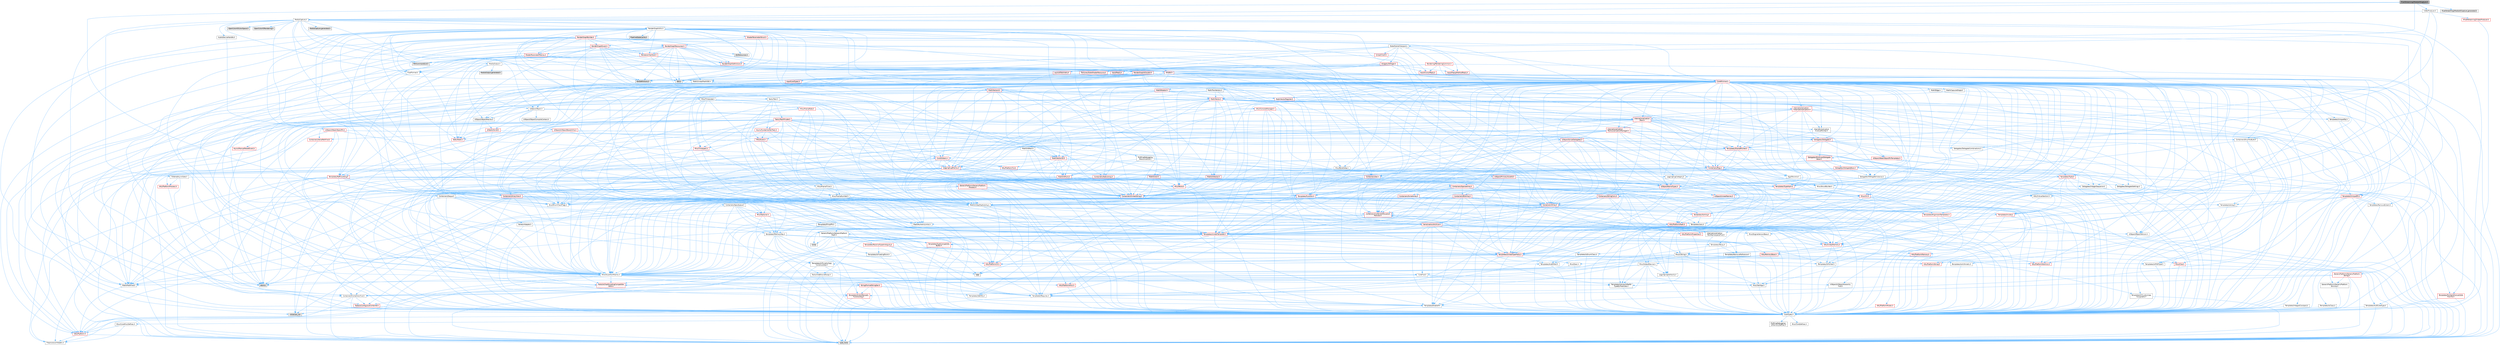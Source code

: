 digraph "PixelStreaming2MediaIOCapture.h"
{
 // INTERACTIVE_SVG=YES
 // LATEX_PDF_SIZE
  bgcolor="transparent";
  edge [fontname=Helvetica,fontsize=10,labelfontname=Helvetica,labelfontsize=10];
  node [fontname=Helvetica,fontsize=10,shape=box,height=0.2,width=0.4];
  Node1 [id="Node000001",label="PixelStreaming2MediaIOCapture.h",height=0.2,width=0.4,color="gray40", fillcolor="grey60", style="filled", fontcolor="black",tooltip=" "];
  Node1 -> Node2 [id="edge1_Node000001_Node000002",color="steelblue1",style="solid",tooltip=" "];
  Node2 [id="Node000002",label="Containers/Deque.h",height=0.2,width=0.4,color="grey40", fillcolor="white", style="filled",URL="$d5/d8f/Deque_8h.html",tooltip=" "];
  Node2 -> Node3 [id="edge2_Node000002_Node000003",color="steelblue1",style="solid",tooltip=" "];
  Node3 [id="Node000003",label="CoreTypes.h",height=0.2,width=0.4,color="grey40", fillcolor="white", style="filled",URL="$dc/dec/CoreTypes_8h.html",tooltip=" "];
  Node3 -> Node4 [id="edge3_Node000003_Node000004",color="steelblue1",style="solid",tooltip=" "];
  Node4 [id="Node000004",label="HAL/Platform.h",height=0.2,width=0.4,color="red", fillcolor="#FFF0F0", style="filled",URL="$d9/dd0/Platform_8h.html",tooltip=" "];
  Node4 -> Node7 [id="edge4_Node000004_Node000007",color="steelblue1",style="solid",tooltip=" "];
  Node7 [id="Node000007",label="type_traits",height=0.2,width=0.4,color="grey60", fillcolor="#E0E0E0", style="filled",tooltip=" "];
  Node4 -> Node8 [id="edge5_Node000004_Node000008",color="steelblue1",style="solid",tooltip=" "];
  Node8 [id="Node000008",label="PreprocessorHelpers.h",height=0.2,width=0.4,color="grey40", fillcolor="white", style="filled",URL="$db/ddb/PreprocessorHelpers_8h.html",tooltip=" "];
  Node3 -> Node14 [id="edge6_Node000003_Node000014",color="steelblue1",style="solid",tooltip=" "];
  Node14 [id="Node000014",label="ProfilingDebugging\l/UMemoryDefines.h",height=0.2,width=0.4,color="grey40", fillcolor="white", style="filled",URL="$d2/da2/UMemoryDefines_8h.html",tooltip=" "];
  Node3 -> Node15 [id="edge7_Node000003_Node000015",color="steelblue1",style="solid",tooltip=" "];
  Node15 [id="Node000015",label="Misc/CoreMiscDefines.h",height=0.2,width=0.4,color="grey40", fillcolor="white", style="filled",URL="$da/d38/CoreMiscDefines_8h.html",tooltip=" "];
  Node15 -> Node4 [id="edge8_Node000015_Node000004",color="steelblue1",style="solid",tooltip=" "];
  Node15 -> Node8 [id="edge9_Node000015_Node000008",color="steelblue1",style="solid",tooltip=" "];
  Node3 -> Node16 [id="edge10_Node000003_Node000016",color="steelblue1",style="solid",tooltip=" "];
  Node16 [id="Node000016",label="Misc/CoreDefines.h",height=0.2,width=0.4,color="grey40", fillcolor="white", style="filled",URL="$d3/dd2/CoreDefines_8h.html",tooltip=" "];
  Node2 -> Node17 [id="edge11_Node000002_Node000017",color="steelblue1",style="solid",tooltip=" "];
  Node17 [id="Node000017",label="GenericPlatform/GenericPlatform\lMath.h",height=0.2,width=0.4,color="grey40", fillcolor="white", style="filled",URL="$d5/d79/GenericPlatformMath_8h.html",tooltip=" "];
  Node17 -> Node3 [id="edge12_Node000017_Node000003",color="steelblue1",style="solid",tooltip=" "];
  Node17 -> Node18 [id="edge13_Node000017_Node000018",color="steelblue1",style="solid",tooltip=" "];
  Node18 [id="Node000018",label="Containers/ContainersFwd.h",height=0.2,width=0.4,color="grey40", fillcolor="white", style="filled",URL="$d4/d0a/ContainersFwd_8h.html",tooltip=" "];
  Node18 -> Node4 [id="edge14_Node000018_Node000004",color="steelblue1",style="solid",tooltip=" "];
  Node18 -> Node3 [id="edge15_Node000018_Node000003",color="steelblue1",style="solid",tooltip=" "];
  Node18 -> Node19 [id="edge16_Node000018_Node000019",color="steelblue1",style="solid",tooltip=" "];
  Node19 [id="Node000019",label="Traits/IsContiguousContainer.h",height=0.2,width=0.4,color="red", fillcolor="#FFF0F0", style="filled",URL="$d5/d3c/IsContiguousContainer_8h.html",tooltip=" "];
  Node19 -> Node3 [id="edge17_Node000019_Node000003",color="steelblue1",style="solid",tooltip=" "];
  Node19 -> Node21 [id="edge18_Node000019_Node000021",color="steelblue1",style="solid",tooltip=" "];
  Node21 [id="Node000021",label="initializer_list",height=0.2,width=0.4,color="grey60", fillcolor="#E0E0E0", style="filled",tooltip=" "];
  Node17 -> Node22 [id="edge19_Node000017_Node000022",color="steelblue1",style="solid",tooltip=" "];
  Node22 [id="Node000022",label="HAL/PlatformCrt.h",height=0.2,width=0.4,color="red", fillcolor="#FFF0F0", style="filled",URL="$d8/d75/PlatformCrt_8h.html",tooltip=" "];
  Node22 -> Node23 [id="edge20_Node000022_Node000023",color="steelblue1",style="solid",tooltip=" "];
  Node23 [id="Node000023",label="new",height=0.2,width=0.4,color="grey60", fillcolor="#E0E0E0", style="filled",tooltip=" "];
  Node17 -> Node32 [id="edge21_Node000017_Node000032",color="steelblue1",style="solid",tooltip=" "];
  Node32 [id="Node000032",label="Templates/AndOrNot.h",height=0.2,width=0.4,color="grey40", fillcolor="white", style="filled",URL="$db/d0a/AndOrNot_8h.html",tooltip=" "];
  Node32 -> Node3 [id="edge22_Node000032_Node000003",color="steelblue1",style="solid",tooltip=" "];
  Node17 -> Node33 [id="edge23_Node000017_Node000033",color="steelblue1",style="solid",tooltip=" "];
  Node33 [id="Node000033",label="Templates/Decay.h",height=0.2,width=0.4,color="grey40", fillcolor="white", style="filled",URL="$dd/d0f/Decay_8h.html",tooltip=" "];
  Node33 -> Node3 [id="edge24_Node000033_Node000003",color="steelblue1",style="solid",tooltip=" "];
  Node33 -> Node34 [id="edge25_Node000033_Node000034",color="steelblue1",style="solid",tooltip=" "];
  Node34 [id="Node000034",label="Templates/RemoveReference.h",height=0.2,width=0.4,color="grey40", fillcolor="white", style="filled",URL="$da/dbe/RemoveReference_8h.html",tooltip=" "];
  Node34 -> Node3 [id="edge26_Node000034_Node000003",color="steelblue1",style="solid",tooltip=" "];
  Node33 -> Node7 [id="edge27_Node000033_Node000007",color="steelblue1",style="solid",tooltip=" "];
  Node17 -> Node35 [id="edge28_Node000017_Node000035",color="steelblue1",style="solid",tooltip=" "];
  Node35 [id="Node000035",label="Templates/IsFloatingPoint.h",height=0.2,width=0.4,color="grey40", fillcolor="white", style="filled",URL="$d3/d11/IsFloatingPoint_8h.html",tooltip=" "];
  Node35 -> Node3 [id="edge29_Node000035_Node000003",color="steelblue1",style="solid",tooltip=" "];
  Node17 -> Node36 [id="edge30_Node000017_Node000036",color="steelblue1",style="solid",tooltip=" "];
  Node36 [id="Node000036",label="Templates/UnrealTypeTraits.h",height=0.2,width=0.4,color="red", fillcolor="#FFF0F0", style="filled",URL="$d2/d2d/UnrealTypeTraits_8h.html",tooltip=" "];
  Node36 -> Node3 [id="edge31_Node000036_Node000003",color="steelblue1",style="solid",tooltip=" "];
  Node36 -> Node37 [id="edge32_Node000036_Node000037",color="steelblue1",style="solid",tooltip=" "];
  Node37 [id="Node000037",label="Templates/IsPointer.h",height=0.2,width=0.4,color="grey40", fillcolor="white", style="filled",URL="$d7/d05/IsPointer_8h.html",tooltip=" "];
  Node37 -> Node3 [id="edge33_Node000037_Node000003",color="steelblue1",style="solid",tooltip=" "];
  Node36 -> Node38 [id="edge34_Node000036_Node000038",color="steelblue1",style="solid",tooltip=" "];
  Node38 [id="Node000038",label="Misc/AssertionMacros.h",height=0.2,width=0.4,color="grey40", fillcolor="white", style="filled",URL="$d0/dfa/AssertionMacros_8h.html",tooltip=" "];
  Node38 -> Node3 [id="edge35_Node000038_Node000003",color="steelblue1",style="solid",tooltip=" "];
  Node38 -> Node4 [id="edge36_Node000038_Node000004",color="steelblue1",style="solid",tooltip=" "];
  Node38 -> Node39 [id="edge37_Node000038_Node000039",color="steelblue1",style="solid",tooltip=" "];
  Node39 [id="Node000039",label="HAL/PlatformMisc.h",height=0.2,width=0.4,color="red", fillcolor="#FFF0F0", style="filled",URL="$d0/df5/PlatformMisc_8h.html",tooltip=" "];
  Node39 -> Node3 [id="edge38_Node000039_Node000003",color="steelblue1",style="solid",tooltip=" "];
  Node38 -> Node8 [id="edge39_Node000038_Node000008",color="steelblue1",style="solid",tooltip=" "];
  Node38 -> Node61 [id="edge40_Node000038_Node000061",color="steelblue1",style="solid",tooltip=" "];
  Node61 [id="Node000061",label="Templates/EnableIf.h",height=0.2,width=0.4,color="grey40", fillcolor="white", style="filled",URL="$d7/d60/EnableIf_8h.html",tooltip=" "];
  Node61 -> Node3 [id="edge41_Node000061_Node000003",color="steelblue1",style="solid",tooltip=" "];
  Node38 -> Node62 [id="edge42_Node000038_Node000062",color="steelblue1",style="solid",tooltip=" "];
  Node62 [id="Node000062",label="Templates/IsArrayOrRefOf\lTypeByPredicate.h",height=0.2,width=0.4,color="grey40", fillcolor="white", style="filled",URL="$d6/da1/IsArrayOrRefOfTypeByPredicate_8h.html",tooltip=" "];
  Node62 -> Node3 [id="edge43_Node000062_Node000003",color="steelblue1",style="solid",tooltip=" "];
  Node38 -> Node63 [id="edge44_Node000038_Node000063",color="steelblue1",style="solid",tooltip=" "];
  Node63 [id="Node000063",label="Templates/IsValidVariadic\lFunctionArg.h",height=0.2,width=0.4,color="red", fillcolor="#FFF0F0", style="filled",URL="$d0/dc8/IsValidVariadicFunctionArg_8h.html",tooltip=" "];
  Node63 -> Node3 [id="edge45_Node000063_Node000003",color="steelblue1",style="solid",tooltip=" "];
  Node63 -> Node7 [id="edge46_Node000063_Node000007",color="steelblue1",style="solid",tooltip=" "];
  Node38 -> Node65 [id="edge47_Node000038_Node000065",color="steelblue1",style="solid",tooltip=" "];
  Node65 [id="Node000065",label="Traits/IsCharEncodingCompatible\lWith.h",height=0.2,width=0.4,color="red", fillcolor="#FFF0F0", style="filled",URL="$df/dd1/IsCharEncodingCompatibleWith_8h.html",tooltip=" "];
  Node65 -> Node7 [id="edge48_Node000065_Node000007",color="steelblue1",style="solid",tooltip=" "];
  Node38 -> Node67 [id="edge49_Node000038_Node000067",color="steelblue1",style="solid",tooltip=" "];
  Node67 [id="Node000067",label="Misc/VarArgs.h",height=0.2,width=0.4,color="grey40", fillcolor="white", style="filled",URL="$d5/d6f/VarArgs_8h.html",tooltip=" "];
  Node67 -> Node3 [id="edge50_Node000067_Node000003",color="steelblue1",style="solid",tooltip=" "];
  Node38 -> Node68 [id="edge51_Node000038_Node000068",color="steelblue1",style="solid",tooltip=" "];
  Node68 [id="Node000068",label="String/FormatStringSan.h",height=0.2,width=0.4,color="red", fillcolor="#FFF0F0", style="filled",URL="$d3/d8b/FormatStringSan_8h.html",tooltip=" "];
  Node68 -> Node7 [id="edge52_Node000068_Node000007",color="steelblue1",style="solid",tooltip=" "];
  Node68 -> Node3 [id="edge53_Node000068_Node000003",color="steelblue1",style="solid",tooltip=" "];
  Node68 -> Node69 [id="edge54_Node000068_Node000069",color="steelblue1",style="solid",tooltip=" "];
  Node69 [id="Node000069",label="Templates/Requires.h",height=0.2,width=0.4,color="grey40", fillcolor="white", style="filled",URL="$dc/d96/Requires_8h.html",tooltip=" "];
  Node69 -> Node61 [id="edge55_Node000069_Node000061",color="steelblue1",style="solid",tooltip=" "];
  Node69 -> Node7 [id="edge56_Node000069_Node000007",color="steelblue1",style="solid",tooltip=" "];
  Node68 -> Node70 [id="edge57_Node000068_Node000070",color="steelblue1",style="solid",tooltip=" "];
  Node70 [id="Node000070",label="Templates/Identity.h",height=0.2,width=0.4,color="grey40", fillcolor="white", style="filled",URL="$d0/dd5/Identity_8h.html",tooltip=" "];
  Node68 -> Node63 [id="edge58_Node000068_Node000063",color="steelblue1",style="solid",tooltip=" "];
  Node68 -> Node18 [id="edge59_Node000068_Node000018",color="steelblue1",style="solid",tooltip=" "];
  Node38 -> Node74 [id="edge60_Node000038_Node000074",color="steelblue1",style="solid",tooltip=" "];
  Node74 [id="Node000074",label="atomic",height=0.2,width=0.4,color="grey60", fillcolor="#E0E0E0", style="filled",tooltip=" "];
  Node36 -> Node32 [id="edge61_Node000036_Node000032",color="steelblue1",style="solid",tooltip=" "];
  Node36 -> Node61 [id="edge62_Node000036_Node000061",color="steelblue1",style="solid",tooltip=" "];
  Node36 -> Node75 [id="edge63_Node000036_Node000075",color="steelblue1",style="solid",tooltip=" "];
  Node75 [id="Node000075",label="Templates/IsArithmetic.h",height=0.2,width=0.4,color="grey40", fillcolor="white", style="filled",URL="$d2/d5d/IsArithmetic_8h.html",tooltip=" "];
  Node75 -> Node3 [id="edge64_Node000075_Node000003",color="steelblue1",style="solid",tooltip=" "];
  Node36 -> Node77 [id="edge65_Node000036_Node000077",color="steelblue1",style="solid",tooltip=" "];
  Node77 [id="Node000077",label="Templates/IsPODType.h",height=0.2,width=0.4,color="grey40", fillcolor="white", style="filled",URL="$d7/db1/IsPODType_8h.html",tooltip=" "];
  Node77 -> Node3 [id="edge66_Node000077_Node000003",color="steelblue1",style="solid",tooltip=" "];
  Node36 -> Node78 [id="edge67_Node000036_Node000078",color="steelblue1",style="solid",tooltip=" "];
  Node78 [id="Node000078",label="Templates/IsUECoreType.h",height=0.2,width=0.4,color="grey40", fillcolor="white", style="filled",URL="$d1/db8/IsUECoreType_8h.html",tooltip=" "];
  Node78 -> Node3 [id="edge68_Node000078_Node000003",color="steelblue1",style="solid",tooltip=" "];
  Node78 -> Node7 [id="edge69_Node000078_Node000007",color="steelblue1",style="solid",tooltip=" "];
  Node36 -> Node79 [id="edge70_Node000036_Node000079",color="steelblue1",style="solid",tooltip=" "];
  Node79 [id="Node000079",label="Templates/IsTriviallyCopy\lConstructible.h",height=0.2,width=0.4,color="grey40", fillcolor="white", style="filled",URL="$d3/d78/IsTriviallyCopyConstructible_8h.html",tooltip=" "];
  Node79 -> Node3 [id="edge71_Node000079_Node000003",color="steelblue1",style="solid",tooltip=" "];
  Node79 -> Node7 [id="edge72_Node000079_Node000007",color="steelblue1",style="solid",tooltip=" "];
  Node17 -> Node69 [id="edge73_Node000017_Node000069",color="steelblue1",style="solid",tooltip=" "];
  Node17 -> Node80 [id="edge74_Node000017_Node000080",color="steelblue1",style="solid",tooltip=" "];
  Node80 [id="Node000080",label="Templates/ResolveTypeAmbiguity.h",height=0.2,width=0.4,color="red", fillcolor="#FFF0F0", style="filled",URL="$df/d1f/ResolveTypeAmbiguity_8h.html",tooltip=" "];
  Node80 -> Node3 [id="edge75_Node000080_Node000003",color="steelblue1",style="solid",tooltip=" "];
  Node80 -> Node35 [id="edge76_Node000080_Node000035",color="steelblue1",style="solid",tooltip=" "];
  Node80 -> Node36 [id="edge77_Node000080_Node000036",color="steelblue1",style="solid",tooltip=" "];
  Node80 -> Node69 [id="edge78_Node000080_Node000069",color="steelblue1",style="solid",tooltip=" "];
  Node17 -> Node83 [id="edge79_Node000017_Node000083",color="steelblue1",style="solid",tooltip=" "];
  Node83 [id="Node000083",label="Templates/TypeCompatible\lBytes.h",height=0.2,width=0.4,color="red", fillcolor="#FFF0F0", style="filled",URL="$df/d0a/TypeCompatibleBytes_8h.html",tooltip=" "];
  Node83 -> Node3 [id="edge80_Node000083_Node000003",color="steelblue1",style="solid",tooltip=" "];
  Node83 -> Node23 [id="edge81_Node000083_Node000023",color="steelblue1",style="solid",tooltip=" "];
  Node83 -> Node7 [id="edge82_Node000083_Node000007",color="steelblue1",style="solid",tooltip=" "];
  Node17 -> Node84 [id="edge83_Node000017_Node000084",color="steelblue1",style="solid",tooltip=" "];
  Node84 [id="Node000084",label="limits",height=0.2,width=0.4,color="grey60", fillcolor="#E0E0E0", style="filled",tooltip=" "];
  Node17 -> Node7 [id="edge84_Node000017_Node000007",color="steelblue1",style="solid",tooltip=" "];
  Node2 -> Node85 [id="edge85_Node000002_Node000085",color="steelblue1",style="solid",tooltip=" "];
  Node85 [id="Node000085",label="IteratorAdapter.h",height=0.2,width=0.4,color="grey40", fillcolor="white", style="filled",URL="$db/dcd/IteratorAdapter_8h.html",tooltip=" "];
  Node85 -> Node3 [id="edge86_Node000085_Node000003",color="steelblue1",style="solid",tooltip=" "];
  Node85 -> Node86 [id="edge87_Node000085_Node000086",color="steelblue1",style="solid",tooltip=" "];
  Node86 [id="Node000086",label="Templates/UnrealTemplate.h",height=0.2,width=0.4,color="red", fillcolor="#FFF0F0", style="filled",URL="$d4/d24/UnrealTemplate_8h.html",tooltip=" "];
  Node86 -> Node3 [id="edge88_Node000086_Node000003",color="steelblue1",style="solid",tooltip=" "];
  Node86 -> Node37 [id="edge89_Node000086_Node000037",color="steelblue1",style="solid",tooltip=" "];
  Node86 -> Node87 [id="edge90_Node000086_Node000087",color="steelblue1",style="solid",tooltip=" "];
  Node87 [id="Node000087",label="HAL/UnrealMemory.h",height=0.2,width=0.4,color="red", fillcolor="#FFF0F0", style="filled",URL="$d9/d96/UnrealMemory_8h.html",tooltip=" "];
  Node87 -> Node3 [id="edge91_Node000087_Node000003",color="steelblue1",style="solid",tooltip=" "];
  Node87 -> Node91 [id="edge92_Node000087_Node000091",color="steelblue1",style="solid",tooltip=" "];
  Node91 [id="Node000091",label="HAL/MemoryBase.h",height=0.2,width=0.4,color="red", fillcolor="#FFF0F0", style="filled",URL="$d6/d9f/MemoryBase_8h.html",tooltip=" "];
  Node91 -> Node3 [id="edge93_Node000091_Node000003",color="steelblue1",style="solid",tooltip=" "];
  Node91 -> Node54 [id="edge94_Node000091_Node000054",color="steelblue1",style="solid",tooltip=" "];
  Node54 [id="Node000054",label="HAL/PlatformAtomics.h",height=0.2,width=0.4,color="red", fillcolor="#FFF0F0", style="filled",URL="$d3/d36/PlatformAtomics_8h.html",tooltip=" "];
  Node54 -> Node3 [id="edge95_Node000054_Node000003",color="steelblue1",style="solid",tooltip=" "];
  Node91 -> Node22 [id="edge96_Node000091_Node000022",color="steelblue1",style="solid",tooltip=" "];
  Node91 -> Node92 [id="edge97_Node000091_Node000092",color="steelblue1",style="solid",tooltip=" "];
  Node92 [id="Node000092",label="Misc/Exec.h",height=0.2,width=0.4,color="grey40", fillcolor="white", style="filled",URL="$de/ddb/Exec_8h.html",tooltip=" "];
  Node92 -> Node3 [id="edge98_Node000092_Node000003",color="steelblue1",style="solid",tooltip=" "];
  Node92 -> Node38 [id="edge99_Node000092_Node000038",color="steelblue1",style="solid",tooltip=" "];
  Node91 -> Node93 [id="edge100_Node000091_Node000093",color="steelblue1",style="solid",tooltip=" "];
  Node93 [id="Node000093",label="Misc/OutputDevice.h",height=0.2,width=0.4,color="grey40", fillcolor="white", style="filled",URL="$d7/d32/OutputDevice_8h.html",tooltip=" "];
  Node93 -> Node43 [id="edge101_Node000093_Node000043",color="steelblue1",style="solid",tooltip=" "];
  Node43 [id="Node000043",label="CoreFwd.h",height=0.2,width=0.4,color="grey40", fillcolor="white", style="filled",URL="$d1/d1e/CoreFwd_8h.html",tooltip=" "];
  Node43 -> Node3 [id="edge102_Node000043_Node000003",color="steelblue1",style="solid",tooltip=" "];
  Node43 -> Node18 [id="edge103_Node000043_Node000018",color="steelblue1",style="solid",tooltip=" "];
  Node43 -> Node44 [id="edge104_Node000043_Node000044",color="steelblue1",style="solid",tooltip=" "];
  Node44 [id="Node000044",label="Math/MathFwd.h",height=0.2,width=0.4,color="grey40", fillcolor="white", style="filled",URL="$d2/d10/MathFwd_8h.html",tooltip=" "];
  Node44 -> Node4 [id="edge105_Node000044_Node000004",color="steelblue1",style="solid",tooltip=" "];
  Node43 -> Node45 [id="edge106_Node000043_Node000045",color="steelblue1",style="solid",tooltip=" "];
  Node45 [id="Node000045",label="UObject/UObjectHierarchy\lFwd.h",height=0.2,width=0.4,color="grey40", fillcolor="white", style="filled",URL="$d3/d13/UObjectHierarchyFwd_8h.html",tooltip=" "];
  Node93 -> Node3 [id="edge107_Node000093_Node000003",color="steelblue1",style="solid",tooltip=" "];
  Node93 -> Node94 [id="edge108_Node000093_Node000094",color="steelblue1",style="solid",tooltip=" "];
  Node94 [id="Node000094",label="Logging/LogVerbosity.h",height=0.2,width=0.4,color="grey40", fillcolor="white", style="filled",URL="$d2/d8f/LogVerbosity_8h.html",tooltip=" "];
  Node94 -> Node3 [id="edge109_Node000094_Node000003",color="steelblue1",style="solid",tooltip=" "];
  Node93 -> Node67 [id="edge110_Node000093_Node000067",color="steelblue1",style="solid",tooltip=" "];
  Node93 -> Node62 [id="edge111_Node000093_Node000062",color="steelblue1",style="solid",tooltip=" "];
  Node93 -> Node63 [id="edge112_Node000093_Node000063",color="steelblue1",style="solid",tooltip=" "];
  Node93 -> Node65 [id="edge113_Node000093_Node000065",color="steelblue1",style="solid",tooltip=" "];
  Node87 -> Node101 [id="edge114_Node000087_Node000101",color="steelblue1",style="solid",tooltip=" "];
  Node101 [id="Node000101",label="HAL/PlatformMemory.h",height=0.2,width=0.4,color="red", fillcolor="#FFF0F0", style="filled",URL="$de/d68/PlatformMemory_8h.html",tooltip=" "];
  Node101 -> Node3 [id="edge115_Node000101_Node000003",color="steelblue1",style="solid",tooltip=" "];
  Node87 -> Node37 [id="edge116_Node000087_Node000037",color="steelblue1",style="solid",tooltip=" "];
  Node86 -> Node36 [id="edge117_Node000086_Node000036",color="steelblue1",style="solid",tooltip=" "];
  Node86 -> Node34 [id="edge118_Node000086_Node000034",color="steelblue1",style="solid",tooltip=" "];
  Node86 -> Node69 [id="edge119_Node000086_Node000069",color="steelblue1",style="solid",tooltip=" "];
  Node86 -> Node83 [id="edge120_Node000086_Node000083",color="steelblue1",style="solid",tooltip=" "];
  Node86 -> Node70 [id="edge121_Node000086_Node000070",color="steelblue1",style="solid",tooltip=" "];
  Node86 -> Node19 [id="edge122_Node000086_Node000019",color="steelblue1",style="solid",tooltip=" "];
  Node86 -> Node106 [id="edge123_Node000086_Node000106",color="steelblue1",style="solid",tooltip=" "];
  Node106 [id="Node000106",label="Traits/UseBitwiseSwap.h",height=0.2,width=0.4,color="grey40", fillcolor="white", style="filled",URL="$db/df3/UseBitwiseSwap_8h.html",tooltip=" "];
  Node106 -> Node3 [id="edge124_Node000106_Node000003",color="steelblue1",style="solid",tooltip=" "];
  Node106 -> Node7 [id="edge125_Node000106_Node000007",color="steelblue1",style="solid",tooltip=" "];
  Node86 -> Node7 [id="edge126_Node000086_Node000007",color="steelblue1",style="solid",tooltip=" "];
  Node2 -> Node107 [id="edge127_Node000002_Node000107",color="steelblue1",style="solid",tooltip=" "];
  Node107 [id="Node000107",label="Math/UnrealMathUtility.h",height=0.2,width=0.4,color="grey40", fillcolor="white", style="filled",URL="$db/db8/UnrealMathUtility_8h.html",tooltip=" "];
  Node107 -> Node3 [id="edge128_Node000107_Node000003",color="steelblue1",style="solid",tooltip=" "];
  Node107 -> Node38 [id="edge129_Node000107_Node000038",color="steelblue1",style="solid",tooltip=" "];
  Node107 -> Node108 [id="edge130_Node000107_Node000108",color="steelblue1",style="solid",tooltip=" "];
  Node108 [id="Node000108",label="HAL/PlatformMath.h",height=0.2,width=0.4,color="red", fillcolor="#FFF0F0", style="filled",URL="$dc/d53/PlatformMath_8h.html",tooltip=" "];
  Node108 -> Node3 [id="edge131_Node000108_Node000003",color="steelblue1",style="solid",tooltip=" "];
  Node108 -> Node17 [id="edge132_Node000108_Node000017",color="steelblue1",style="solid",tooltip=" "];
  Node107 -> Node44 [id="edge133_Node000107_Node000044",color="steelblue1",style="solid",tooltip=" "];
  Node107 -> Node70 [id="edge134_Node000107_Node000070",color="steelblue1",style="solid",tooltip=" "];
  Node107 -> Node69 [id="edge135_Node000107_Node000069",color="steelblue1",style="solid",tooltip=" "];
  Node2 -> Node38 [id="edge136_Node000002_Node000038",color="steelblue1",style="solid",tooltip=" "];
  Node2 -> Node110 [id="edge137_Node000002_Node000110",color="steelblue1",style="solid",tooltip=" "];
  Node110 [id="Node000110",label="Templates/MemoryOps.h",height=0.2,width=0.4,color="grey40", fillcolor="white", style="filled",URL="$db/dea/MemoryOps_8h.html",tooltip=" "];
  Node110 -> Node3 [id="edge138_Node000110_Node000003",color="steelblue1",style="solid",tooltip=" "];
  Node110 -> Node87 [id="edge139_Node000110_Node000087",color="steelblue1",style="solid",tooltip=" "];
  Node110 -> Node99 [id="edge140_Node000110_Node000099",color="steelblue1",style="solid",tooltip=" "];
  Node99 [id="Node000099",label="Templates/IsTriviallyCopy\lAssignable.h",height=0.2,width=0.4,color="grey40", fillcolor="white", style="filled",URL="$d2/df2/IsTriviallyCopyAssignable_8h.html",tooltip=" "];
  Node99 -> Node3 [id="edge141_Node000099_Node000003",color="steelblue1",style="solid",tooltip=" "];
  Node99 -> Node7 [id="edge142_Node000099_Node000007",color="steelblue1",style="solid",tooltip=" "];
  Node110 -> Node79 [id="edge143_Node000110_Node000079",color="steelblue1",style="solid",tooltip=" "];
  Node110 -> Node69 [id="edge144_Node000110_Node000069",color="steelblue1",style="solid",tooltip=" "];
  Node110 -> Node36 [id="edge145_Node000110_Node000036",color="steelblue1",style="solid",tooltip=" "];
  Node110 -> Node106 [id="edge146_Node000110_Node000106",color="steelblue1",style="solid",tooltip=" "];
  Node110 -> Node23 [id="edge147_Node000110_Node000023",color="steelblue1",style="solid",tooltip=" "];
  Node110 -> Node7 [id="edge148_Node000110_Node000007",color="steelblue1",style="solid",tooltip=" "];
  Node2 -> Node21 [id="edge149_Node000002_Node000021",color="steelblue1",style="solid",tooltip=" "];
  Node1 -> Node111 [id="edge150_Node000001_Node000111",color="steelblue1",style="solid",tooltip=" "];
  Node111 [id="Node000111",label="MediaCapture.h",height=0.2,width=0.4,color="grey40", fillcolor="white", style="filled",URL="$d2/d9c/MediaCapture_8h.html",tooltip=" "];
  Node111 -> Node3 [id="edge151_Node000111_Node000003",color="steelblue1",style="solid",tooltip=" "];
  Node111 -> Node112 [id="edge152_Node000111_Node000112",color="steelblue1",style="solid",tooltip=" "];
  Node112 [id="Node000112",label="UObject/Object.h",height=0.2,width=0.4,color="grey40", fillcolor="white", style="filled",URL="$db/dbf/Object_8h.html",tooltip=" "];
  Node112 -> Node113 [id="edge153_Node000112_Node000113",color="steelblue1",style="solid",tooltip=" "];
  Node113 [id="Node000113",label="UObject/Script.h",height=0.2,width=0.4,color="red", fillcolor="#FFF0F0", style="filled",URL="$de/dc6/Script_8h.html",tooltip=" "];
  Node113 -> Node114 [id="edge154_Node000113_Node000114",color="steelblue1",style="solid",tooltip=" "];
  Node114 [id="Node000114",label="Delegates/Delegate.h",height=0.2,width=0.4,color="red", fillcolor="#FFF0F0", style="filled",URL="$d4/d80/Delegate_8h.html",tooltip=" "];
  Node114 -> Node3 [id="edge155_Node000114_Node000003",color="steelblue1",style="solid",tooltip=" "];
  Node114 -> Node38 [id="edge156_Node000114_Node000038",color="steelblue1",style="solid",tooltip=" "];
  Node114 -> Node115 [id="edge157_Node000114_Node000115",color="steelblue1",style="solid",tooltip=" "];
  Node115 [id="Node000115",label="UObject/NameTypes.h",height=0.2,width=0.4,color="red", fillcolor="#FFF0F0", style="filled",URL="$d6/d35/NameTypes_8h.html",tooltip=" "];
  Node115 -> Node3 [id="edge158_Node000115_Node000003",color="steelblue1",style="solid",tooltip=" "];
  Node115 -> Node38 [id="edge159_Node000115_Node000038",color="steelblue1",style="solid",tooltip=" "];
  Node115 -> Node87 [id="edge160_Node000115_Node000087",color="steelblue1",style="solid",tooltip=" "];
  Node115 -> Node36 [id="edge161_Node000115_Node000036",color="steelblue1",style="solid",tooltip=" "];
  Node115 -> Node86 [id="edge162_Node000115_Node000086",color="steelblue1",style="solid",tooltip=" "];
  Node115 -> Node116 [id="edge163_Node000115_Node000116",color="steelblue1",style="solid",tooltip=" "];
  Node116 [id="Node000116",label="Containers/UnrealString.h",height=0.2,width=0.4,color="red", fillcolor="#FFF0F0", style="filled",URL="$d5/dba/UnrealString_8h.html",tooltip=" "];
  Node115 -> Node120 [id="edge164_Node000115_Node000120",color="steelblue1",style="solid",tooltip=" "];
  Node120 [id="Node000120",label="HAL/CriticalSection.h",height=0.2,width=0.4,color="grey40", fillcolor="white", style="filled",URL="$d6/d90/CriticalSection_8h.html",tooltip=" "];
  Node120 -> Node121 [id="edge165_Node000120_Node000121",color="steelblue1",style="solid",tooltip=" "];
  Node121 [id="Node000121",label="HAL/PlatformMutex.h",height=0.2,width=0.4,color="red", fillcolor="#FFF0F0", style="filled",URL="$d9/d0b/PlatformMutex_8h.html",tooltip=" "];
  Node121 -> Node3 [id="edge166_Node000121_Node000003",color="steelblue1",style="solid",tooltip=" "];
  Node115 -> Node123 [id="edge167_Node000115_Node000123",color="steelblue1",style="solid",tooltip=" "];
  Node123 [id="Node000123",label="Containers/StringConv.h",height=0.2,width=0.4,color="red", fillcolor="#FFF0F0", style="filled",URL="$d3/ddf/StringConv_8h.html",tooltip=" "];
  Node123 -> Node3 [id="edge168_Node000123_Node000003",color="steelblue1",style="solid",tooltip=" "];
  Node123 -> Node38 [id="edge169_Node000123_Node000038",color="steelblue1",style="solid",tooltip=" "];
  Node123 -> Node124 [id="edge170_Node000123_Node000124",color="steelblue1",style="solid",tooltip=" "];
  Node124 [id="Node000124",label="Containers/ContainerAllocation\lPolicies.h",height=0.2,width=0.4,color="red", fillcolor="#FFF0F0", style="filled",URL="$d7/dff/ContainerAllocationPolicies_8h.html",tooltip=" "];
  Node124 -> Node3 [id="edge171_Node000124_Node000003",color="steelblue1",style="solid",tooltip=" "];
  Node124 -> Node124 [id="edge172_Node000124_Node000124",color="steelblue1",style="solid",tooltip=" "];
  Node124 -> Node108 [id="edge173_Node000124_Node000108",color="steelblue1",style="solid",tooltip=" "];
  Node124 -> Node87 [id="edge174_Node000124_Node000087",color="steelblue1",style="solid",tooltip=" "];
  Node124 -> Node47 [id="edge175_Node000124_Node000047",color="steelblue1",style="solid",tooltip=" "];
  Node47 [id="Node000047",label="Math/NumericLimits.h",height=0.2,width=0.4,color="grey40", fillcolor="white", style="filled",URL="$df/d1b/NumericLimits_8h.html",tooltip=" "];
  Node47 -> Node3 [id="edge176_Node000047_Node000003",color="steelblue1",style="solid",tooltip=" "];
  Node124 -> Node38 [id="edge177_Node000124_Node000038",color="steelblue1",style="solid",tooltip=" "];
  Node124 -> Node110 [id="edge178_Node000124_Node000110",color="steelblue1",style="solid",tooltip=" "];
  Node124 -> Node83 [id="edge179_Node000124_Node000083",color="steelblue1",style="solid",tooltip=" "];
  Node124 -> Node7 [id="edge180_Node000124_Node000007",color="steelblue1",style="solid",tooltip=" "];
  Node123 -> Node127 [id="edge181_Node000123_Node000127",color="steelblue1",style="solid",tooltip=" "];
  Node127 [id="Node000127",label="Containers/Array.h",height=0.2,width=0.4,color="red", fillcolor="#FFF0F0", style="filled",URL="$df/dd0/Array_8h.html",tooltip=" "];
  Node127 -> Node3 [id="edge182_Node000127_Node000003",color="steelblue1",style="solid",tooltip=" "];
  Node127 -> Node38 [id="edge183_Node000127_Node000038",color="steelblue1",style="solid",tooltip=" "];
  Node127 -> Node87 [id="edge184_Node000127_Node000087",color="steelblue1",style="solid",tooltip=" "];
  Node127 -> Node36 [id="edge185_Node000127_Node000036",color="steelblue1",style="solid",tooltip=" "];
  Node127 -> Node86 [id="edge186_Node000127_Node000086",color="steelblue1",style="solid",tooltip=" "];
  Node127 -> Node124 [id="edge187_Node000127_Node000124",color="steelblue1",style="solid",tooltip=" "];
  Node127 -> Node134 [id="edge188_Node000127_Node000134",color="steelblue1",style="solid",tooltip=" "];
  Node134 [id="Node000134",label="Serialization/Archive.h",height=0.2,width=0.4,color="red", fillcolor="#FFF0F0", style="filled",URL="$d7/d3b/Archive_8h.html",tooltip=" "];
  Node134 -> Node43 [id="edge189_Node000134_Node000043",color="steelblue1",style="solid",tooltip=" "];
  Node134 -> Node3 [id="edge190_Node000134_Node000003",color="steelblue1",style="solid",tooltip=" "];
  Node134 -> Node135 [id="edge191_Node000134_Node000135",color="steelblue1",style="solid",tooltip=" "];
  Node135 [id="Node000135",label="HAL/PlatformProperties.h",height=0.2,width=0.4,color="red", fillcolor="#FFF0F0", style="filled",URL="$d9/db0/PlatformProperties_8h.html",tooltip=" "];
  Node135 -> Node3 [id="edge192_Node000135_Node000003",color="steelblue1",style="solid",tooltip=" "];
  Node134 -> Node138 [id="edge193_Node000134_Node000138",color="steelblue1",style="solid",tooltip=" "];
  Node138 [id="Node000138",label="Internationalization\l/TextNamespaceFwd.h",height=0.2,width=0.4,color="grey40", fillcolor="white", style="filled",URL="$d8/d97/TextNamespaceFwd_8h.html",tooltip=" "];
  Node138 -> Node3 [id="edge194_Node000138_Node000003",color="steelblue1",style="solid",tooltip=" "];
  Node134 -> Node44 [id="edge195_Node000134_Node000044",color="steelblue1",style="solid",tooltip=" "];
  Node134 -> Node38 [id="edge196_Node000134_Node000038",color="steelblue1",style="solid",tooltip=" "];
  Node134 -> Node139 [id="edge197_Node000134_Node000139",color="steelblue1",style="solid",tooltip=" "];
  Node139 [id="Node000139",label="Misc/EngineVersionBase.h",height=0.2,width=0.4,color="grey40", fillcolor="white", style="filled",URL="$d5/d2b/EngineVersionBase_8h.html",tooltip=" "];
  Node139 -> Node3 [id="edge198_Node000139_Node000003",color="steelblue1",style="solid",tooltip=" "];
  Node134 -> Node67 [id="edge199_Node000134_Node000067",color="steelblue1",style="solid",tooltip=" "];
  Node134 -> Node61 [id="edge200_Node000134_Node000061",color="steelblue1",style="solid",tooltip=" "];
  Node134 -> Node62 [id="edge201_Node000134_Node000062",color="steelblue1",style="solid",tooltip=" "];
  Node134 -> Node142 [id="edge202_Node000134_Node000142",color="steelblue1",style="solid",tooltip=" "];
  Node142 [id="Node000142",label="Templates/IsEnumClass.h",height=0.2,width=0.4,color="grey40", fillcolor="white", style="filled",URL="$d7/d15/IsEnumClass_8h.html",tooltip=" "];
  Node142 -> Node3 [id="edge203_Node000142_Node000003",color="steelblue1",style="solid",tooltip=" "];
  Node142 -> Node32 [id="edge204_Node000142_Node000032",color="steelblue1",style="solid",tooltip=" "];
  Node134 -> Node63 [id="edge205_Node000134_Node000063",color="steelblue1",style="solid",tooltip=" "];
  Node134 -> Node86 [id="edge206_Node000134_Node000086",color="steelblue1",style="solid",tooltip=" "];
  Node134 -> Node65 [id="edge207_Node000134_Node000065",color="steelblue1",style="solid",tooltip=" "];
  Node134 -> Node143 [id="edge208_Node000134_Node000143",color="steelblue1",style="solid",tooltip=" "];
  Node143 [id="Node000143",label="UObject/ObjectVersion.h",height=0.2,width=0.4,color="grey40", fillcolor="white", style="filled",URL="$da/d63/ObjectVersion_8h.html",tooltip=" "];
  Node143 -> Node3 [id="edge209_Node000143_Node000003",color="steelblue1",style="solid",tooltip=" "];
  Node127 -> Node160 [id="edge210_Node000127_Node000160",color="steelblue1",style="solid",tooltip=" "];
  Node160 [id="Node000160",label="Templates/Invoke.h",height=0.2,width=0.4,color="red", fillcolor="#FFF0F0", style="filled",URL="$d7/deb/Invoke_8h.html",tooltip=" "];
  Node160 -> Node3 [id="edge211_Node000160_Node000003",color="steelblue1",style="solid",tooltip=" "];
  Node160 -> Node86 [id="edge212_Node000160_Node000086",color="steelblue1",style="solid",tooltip=" "];
  Node160 -> Node7 [id="edge213_Node000160_Node000007",color="steelblue1",style="solid",tooltip=" "];
  Node127 -> Node165 [id="edge214_Node000127_Node000165",color="steelblue1",style="solid",tooltip=" "];
  Node165 [id="Node000165",label="Templates/Less.h",height=0.2,width=0.4,color="grey40", fillcolor="white", style="filled",URL="$de/dc8/Less_8h.html",tooltip=" "];
  Node165 -> Node3 [id="edge215_Node000165_Node000003",color="steelblue1",style="solid",tooltip=" "];
  Node165 -> Node86 [id="edge216_Node000165_Node000086",color="steelblue1",style="solid",tooltip=" "];
  Node127 -> Node69 [id="edge217_Node000127_Node000069",color="steelblue1",style="solid",tooltip=" "];
  Node127 -> Node173 [id="edge218_Node000127_Node000173",color="steelblue1",style="solid",tooltip=" "];
  Node173 [id="Node000173",label="Templates/Sorting.h",height=0.2,width=0.4,color="red", fillcolor="#FFF0F0", style="filled",URL="$d3/d9e/Sorting_8h.html",tooltip=" "];
  Node173 -> Node3 [id="edge219_Node000173_Node000003",color="steelblue1",style="solid",tooltip=" "];
  Node173 -> Node108 [id="edge220_Node000173_Node000108",color="steelblue1",style="solid",tooltip=" "];
  Node173 -> Node165 [id="edge221_Node000173_Node000165",color="steelblue1",style="solid",tooltip=" "];
  Node127 -> Node176 [id="edge222_Node000127_Node000176",color="steelblue1",style="solid",tooltip=" "];
  Node176 [id="Node000176",label="Templates/AlignmentTemplates.h",height=0.2,width=0.4,color="red", fillcolor="#FFF0F0", style="filled",URL="$dd/d32/AlignmentTemplates_8h.html",tooltip=" "];
  Node176 -> Node3 [id="edge223_Node000176_Node000003",color="steelblue1",style="solid",tooltip=" "];
  Node176 -> Node37 [id="edge224_Node000176_Node000037",color="steelblue1",style="solid",tooltip=" "];
  Node127 -> Node84 [id="edge225_Node000127_Node000084",color="steelblue1",style="solid",tooltip=" "];
  Node127 -> Node7 [id="edge226_Node000127_Node000007",color="steelblue1",style="solid",tooltip=" "];
  Node123 -> Node151 [id="edge227_Node000123_Node000151",color="steelblue1",style="solid",tooltip=" "];
  Node151 [id="Node000151",label="Misc/CString.h",height=0.2,width=0.4,color="grey40", fillcolor="white", style="filled",URL="$d2/d49/CString_8h.html",tooltip=" "];
  Node151 -> Node3 [id="edge228_Node000151_Node000003",color="steelblue1",style="solid",tooltip=" "];
  Node151 -> Node22 [id="edge229_Node000151_Node000022",color="steelblue1",style="solid",tooltip=" "];
  Node151 -> Node89 [id="edge230_Node000151_Node000089",color="steelblue1",style="solid",tooltip=" "];
  Node89 [id="Node000089",label="HAL/PlatformString.h",height=0.2,width=0.4,color="red", fillcolor="#FFF0F0", style="filled",URL="$db/db5/PlatformString_8h.html",tooltip=" "];
  Node89 -> Node3 [id="edge231_Node000089_Node000003",color="steelblue1",style="solid",tooltip=" "];
  Node151 -> Node38 [id="edge232_Node000151_Node000038",color="steelblue1",style="solid",tooltip=" "];
  Node151 -> Node152 [id="edge233_Node000151_Node000152",color="steelblue1",style="solid",tooltip=" "];
  Node152 [id="Node000152",label="Misc/Char.h",height=0.2,width=0.4,color="red", fillcolor="#FFF0F0", style="filled",URL="$d0/d58/Char_8h.html",tooltip=" "];
  Node152 -> Node3 [id="edge234_Node000152_Node000003",color="steelblue1",style="solid",tooltip=" "];
  Node152 -> Node7 [id="edge235_Node000152_Node000007",color="steelblue1",style="solid",tooltip=" "];
  Node151 -> Node67 [id="edge236_Node000151_Node000067",color="steelblue1",style="solid",tooltip=" "];
  Node151 -> Node62 [id="edge237_Node000151_Node000062",color="steelblue1",style="solid",tooltip=" "];
  Node151 -> Node63 [id="edge238_Node000151_Node000063",color="steelblue1",style="solid",tooltip=" "];
  Node151 -> Node65 [id="edge239_Node000151_Node000065",color="steelblue1",style="solid",tooltip=" "];
  Node123 -> Node177 [id="edge240_Node000123_Node000177",color="steelblue1",style="solid",tooltip=" "];
  Node177 [id="Node000177",label="Templates/IsArray.h",height=0.2,width=0.4,color="grey40", fillcolor="white", style="filled",URL="$d8/d8d/IsArray_8h.html",tooltip=" "];
  Node177 -> Node3 [id="edge241_Node000177_Node000003",color="steelblue1",style="solid",tooltip=" "];
  Node123 -> Node86 [id="edge242_Node000123_Node000086",color="steelblue1",style="solid",tooltip=" "];
  Node123 -> Node36 [id="edge243_Node000123_Node000036",color="steelblue1",style="solid",tooltip=" "];
  Node123 -> Node65 [id="edge244_Node000123_Node000065",color="steelblue1",style="solid",tooltip=" "];
  Node123 -> Node19 [id="edge245_Node000123_Node000019",color="steelblue1",style="solid",tooltip=" "];
  Node123 -> Node7 [id="edge246_Node000123_Node000007",color="steelblue1",style="solid",tooltip=" "];
  Node115 -> Node178 [id="edge247_Node000115_Node000178",color="steelblue1",style="solid",tooltip=" "];
  Node178 [id="Node000178",label="UObject/UnrealNames.h",height=0.2,width=0.4,color="red", fillcolor="#FFF0F0", style="filled",URL="$d8/db1/UnrealNames_8h.html",tooltip=" "];
  Node178 -> Node3 [id="edge248_Node000178_Node000003",color="steelblue1",style="solid",tooltip=" "];
  Node114 -> Node186 [id="edge249_Node000114_Node000186",color="steelblue1",style="solid",tooltip=" "];
  Node186 [id="Node000186",label="Templates/SharedPointer.h",height=0.2,width=0.4,color="red", fillcolor="#FFF0F0", style="filled",URL="$d2/d17/SharedPointer_8h.html",tooltip=" "];
  Node186 -> Node3 [id="edge250_Node000186_Node000003",color="steelblue1",style="solid",tooltip=" "];
  Node186 -> Node187 [id="edge251_Node000186_Node000187",color="steelblue1",style="solid",tooltip=" "];
  Node187 [id="Node000187",label="Templates/PointerIsConvertible\lFromTo.h",height=0.2,width=0.4,color="red", fillcolor="#FFF0F0", style="filled",URL="$d6/d65/PointerIsConvertibleFromTo_8h.html",tooltip=" "];
  Node187 -> Node3 [id="edge252_Node000187_Node000003",color="steelblue1",style="solid",tooltip=" "];
  Node187 -> Node7 [id="edge253_Node000187_Node000007",color="steelblue1",style="solid",tooltip=" "];
  Node186 -> Node38 [id="edge254_Node000186_Node000038",color="steelblue1",style="solid",tooltip=" "];
  Node186 -> Node87 [id="edge255_Node000186_Node000087",color="steelblue1",style="solid",tooltip=" "];
  Node186 -> Node127 [id="edge256_Node000186_Node000127",color="steelblue1",style="solid",tooltip=" "];
  Node186 -> Node188 [id="edge257_Node000186_Node000188",color="steelblue1",style="solid",tooltip=" "];
  Node188 [id="Node000188",label="Containers/Map.h",height=0.2,width=0.4,color="red", fillcolor="#FFF0F0", style="filled",URL="$df/d79/Map_8h.html",tooltip=" "];
  Node188 -> Node3 [id="edge258_Node000188_Node000003",color="steelblue1",style="solid",tooltip=" "];
  Node188 -> Node189 [id="edge259_Node000188_Node000189",color="steelblue1",style="solid",tooltip=" "];
  Node189 [id="Node000189",label="Algo/Reverse.h",height=0.2,width=0.4,color="grey40", fillcolor="white", style="filled",URL="$d5/d93/Reverse_8h.html",tooltip=" "];
  Node189 -> Node3 [id="edge260_Node000189_Node000003",color="steelblue1",style="solid",tooltip=" "];
  Node189 -> Node86 [id="edge261_Node000189_Node000086",color="steelblue1",style="solid",tooltip=" "];
  Node188 -> Node190 [id="edge262_Node000188_Node000190",color="steelblue1",style="solid",tooltip=" "];
  Node190 [id="Node000190",label="Containers/Set.h",height=0.2,width=0.4,color="red", fillcolor="#FFF0F0", style="filled",URL="$d4/d45/Set_8h.html",tooltip=" "];
  Node190 -> Node124 [id="edge263_Node000190_Node000124",color="steelblue1",style="solid",tooltip=" "];
  Node190 -> Node192 [id="edge264_Node000190_Node000192",color="steelblue1",style="solid",tooltip=" "];
  Node192 [id="Node000192",label="Containers/SparseArray.h",height=0.2,width=0.4,color="red", fillcolor="#FFF0F0", style="filled",URL="$d5/dbf/SparseArray_8h.html",tooltip=" "];
  Node192 -> Node3 [id="edge265_Node000192_Node000003",color="steelblue1",style="solid",tooltip=" "];
  Node192 -> Node38 [id="edge266_Node000192_Node000038",color="steelblue1",style="solid",tooltip=" "];
  Node192 -> Node87 [id="edge267_Node000192_Node000087",color="steelblue1",style="solid",tooltip=" "];
  Node192 -> Node36 [id="edge268_Node000192_Node000036",color="steelblue1",style="solid",tooltip=" "];
  Node192 -> Node86 [id="edge269_Node000192_Node000086",color="steelblue1",style="solid",tooltip=" "];
  Node192 -> Node124 [id="edge270_Node000192_Node000124",color="steelblue1",style="solid",tooltip=" "];
  Node192 -> Node165 [id="edge271_Node000192_Node000165",color="steelblue1",style="solid",tooltip=" "];
  Node192 -> Node127 [id="edge272_Node000192_Node000127",color="steelblue1",style="solid",tooltip=" "];
  Node192 -> Node107 [id="edge273_Node000192_Node000107",color="steelblue1",style="solid",tooltip=" "];
  Node192 -> Node193 [id="edge274_Node000192_Node000193",color="steelblue1",style="solid",tooltip=" "];
  Node193 [id="Node000193",label="Containers/ScriptArray.h",height=0.2,width=0.4,color="red", fillcolor="#FFF0F0", style="filled",URL="$dc/daf/ScriptArray_8h.html",tooltip=" "];
  Node193 -> Node3 [id="edge275_Node000193_Node000003",color="steelblue1",style="solid",tooltip=" "];
  Node193 -> Node38 [id="edge276_Node000193_Node000038",color="steelblue1",style="solid",tooltip=" "];
  Node193 -> Node87 [id="edge277_Node000193_Node000087",color="steelblue1",style="solid",tooltip=" "];
  Node193 -> Node124 [id="edge278_Node000193_Node000124",color="steelblue1",style="solid",tooltip=" "];
  Node193 -> Node127 [id="edge279_Node000193_Node000127",color="steelblue1",style="solid",tooltip=" "];
  Node193 -> Node21 [id="edge280_Node000193_Node000021",color="steelblue1",style="solid",tooltip=" "];
  Node192 -> Node194 [id="edge281_Node000192_Node000194",color="steelblue1",style="solid",tooltip=" "];
  Node194 [id="Node000194",label="Containers/BitArray.h",height=0.2,width=0.4,color="red", fillcolor="#FFF0F0", style="filled",URL="$d1/de4/BitArray_8h.html",tooltip=" "];
  Node194 -> Node124 [id="edge282_Node000194_Node000124",color="steelblue1",style="solid",tooltip=" "];
  Node194 -> Node3 [id="edge283_Node000194_Node000003",color="steelblue1",style="solid",tooltip=" "];
  Node194 -> Node54 [id="edge284_Node000194_Node000054",color="steelblue1",style="solid",tooltip=" "];
  Node194 -> Node87 [id="edge285_Node000194_Node000087",color="steelblue1",style="solid",tooltip=" "];
  Node194 -> Node107 [id="edge286_Node000194_Node000107",color="steelblue1",style="solid",tooltip=" "];
  Node194 -> Node38 [id="edge287_Node000194_Node000038",color="steelblue1",style="solid",tooltip=" "];
  Node194 -> Node49 [id="edge288_Node000194_Node000049",color="steelblue1",style="solid",tooltip=" "];
  Node49 [id="Node000049",label="Misc/EnumClassFlags.h",height=0.2,width=0.4,color="grey40", fillcolor="white", style="filled",URL="$d8/de7/EnumClassFlags_8h.html",tooltip=" "];
  Node194 -> Node134 [id="edge289_Node000194_Node000134",color="steelblue1",style="solid",tooltip=" "];
  Node194 -> Node61 [id="edge290_Node000194_Node000061",color="steelblue1",style="solid",tooltip=" "];
  Node194 -> Node160 [id="edge291_Node000194_Node000160",color="steelblue1",style="solid",tooltip=" "];
  Node194 -> Node86 [id="edge292_Node000194_Node000086",color="steelblue1",style="solid",tooltip=" "];
  Node194 -> Node36 [id="edge293_Node000194_Node000036",color="steelblue1",style="solid",tooltip=" "];
  Node192 -> Node116 [id="edge294_Node000192_Node000116",color="steelblue1",style="solid",tooltip=" "];
  Node190 -> Node18 [id="edge295_Node000190_Node000018",color="steelblue1",style="solid",tooltip=" "];
  Node190 -> Node107 [id="edge296_Node000190_Node000107",color="steelblue1",style="solid",tooltip=" "];
  Node190 -> Node38 [id="edge297_Node000190_Node000038",color="steelblue1",style="solid",tooltip=" "];
  Node190 -> Node210 [id="edge298_Node000190_Node000210",color="steelblue1",style="solid",tooltip=" "];
  Node210 [id="Node000210",label="Misc/StructBuilder.h",height=0.2,width=0.4,color="grey40", fillcolor="white", style="filled",URL="$d9/db3/StructBuilder_8h.html",tooltip=" "];
  Node210 -> Node3 [id="edge299_Node000210_Node000003",color="steelblue1",style="solid",tooltip=" "];
  Node210 -> Node107 [id="edge300_Node000210_Node000107",color="steelblue1",style="solid",tooltip=" "];
  Node210 -> Node176 [id="edge301_Node000210_Node000176",color="steelblue1",style="solid",tooltip=" "];
  Node190 -> Node211 [id="edge302_Node000190_Node000211",color="steelblue1",style="solid",tooltip=" "];
  Node211 [id="Node000211",label="Templates/Function.h",height=0.2,width=0.4,color="red", fillcolor="#FFF0F0", style="filled",URL="$df/df5/Function_8h.html",tooltip=" "];
  Node211 -> Node3 [id="edge303_Node000211_Node000003",color="steelblue1",style="solid",tooltip=" "];
  Node211 -> Node38 [id="edge304_Node000211_Node000038",color="steelblue1",style="solid",tooltip=" "];
  Node211 -> Node87 [id="edge305_Node000211_Node000087",color="steelblue1",style="solid",tooltip=" "];
  Node211 -> Node36 [id="edge306_Node000211_Node000036",color="steelblue1",style="solid",tooltip=" "];
  Node211 -> Node160 [id="edge307_Node000211_Node000160",color="steelblue1",style="solid",tooltip=" "];
  Node211 -> Node86 [id="edge308_Node000211_Node000086",color="steelblue1",style="solid",tooltip=" "];
  Node211 -> Node69 [id="edge309_Node000211_Node000069",color="steelblue1",style="solid",tooltip=" "];
  Node211 -> Node107 [id="edge310_Node000211_Node000107",color="steelblue1",style="solid",tooltip=" "];
  Node211 -> Node23 [id="edge311_Node000211_Node000023",color="steelblue1",style="solid",tooltip=" "];
  Node211 -> Node7 [id="edge312_Node000211_Node000007",color="steelblue1",style="solid",tooltip=" "];
  Node190 -> Node173 [id="edge313_Node000190_Node000173",color="steelblue1",style="solid",tooltip=" "];
  Node190 -> Node149 [id="edge314_Node000190_Node000149",color="steelblue1",style="solid",tooltip=" "];
  Node149 [id="Node000149",label="Templates/TypeHash.h",height=0.2,width=0.4,color="red", fillcolor="#FFF0F0", style="filled",URL="$d1/d62/TypeHash_8h.html",tooltip=" "];
  Node149 -> Node3 [id="edge315_Node000149_Node000003",color="steelblue1",style="solid",tooltip=" "];
  Node149 -> Node69 [id="edge316_Node000149_Node000069",color="steelblue1",style="solid",tooltip=" "];
  Node149 -> Node150 [id="edge317_Node000149_Node000150",color="steelblue1",style="solid",tooltip=" "];
  Node150 [id="Node000150",label="Misc/Crc.h",height=0.2,width=0.4,color="red", fillcolor="#FFF0F0", style="filled",URL="$d4/dd2/Crc_8h.html",tooltip=" "];
  Node150 -> Node3 [id="edge318_Node000150_Node000003",color="steelblue1",style="solid",tooltip=" "];
  Node150 -> Node89 [id="edge319_Node000150_Node000089",color="steelblue1",style="solid",tooltip=" "];
  Node150 -> Node38 [id="edge320_Node000150_Node000038",color="steelblue1",style="solid",tooltip=" "];
  Node150 -> Node151 [id="edge321_Node000150_Node000151",color="steelblue1",style="solid",tooltip=" "];
  Node150 -> Node152 [id="edge322_Node000150_Node000152",color="steelblue1",style="solid",tooltip=" "];
  Node150 -> Node36 [id="edge323_Node000150_Node000036",color="steelblue1",style="solid",tooltip=" "];
  Node149 -> Node7 [id="edge324_Node000149_Node000007",color="steelblue1",style="solid",tooltip=" "];
  Node190 -> Node86 [id="edge325_Node000190_Node000086",color="steelblue1",style="solid",tooltip=" "];
  Node190 -> Node21 [id="edge326_Node000190_Node000021",color="steelblue1",style="solid",tooltip=" "];
  Node190 -> Node7 [id="edge327_Node000190_Node000007",color="steelblue1",style="solid",tooltip=" "];
  Node188 -> Node116 [id="edge328_Node000188_Node000116",color="steelblue1",style="solid",tooltip=" "];
  Node188 -> Node38 [id="edge329_Node000188_Node000038",color="steelblue1",style="solid",tooltip=" "];
  Node188 -> Node210 [id="edge330_Node000188_Node000210",color="steelblue1",style="solid",tooltip=" "];
  Node188 -> Node211 [id="edge331_Node000188_Node000211",color="steelblue1",style="solid",tooltip=" "];
  Node188 -> Node173 [id="edge332_Node000188_Node000173",color="steelblue1",style="solid",tooltip=" "];
  Node188 -> Node214 [id="edge333_Node000188_Node000214",color="steelblue1",style="solid",tooltip=" "];
  Node214 [id="Node000214",label="Templates/Tuple.h",height=0.2,width=0.4,color="red", fillcolor="#FFF0F0", style="filled",URL="$d2/d4f/Tuple_8h.html",tooltip=" "];
  Node214 -> Node3 [id="edge334_Node000214_Node000003",color="steelblue1",style="solid",tooltip=" "];
  Node214 -> Node86 [id="edge335_Node000214_Node000086",color="steelblue1",style="solid",tooltip=" "];
  Node214 -> Node215 [id="edge336_Node000214_Node000215",color="steelblue1",style="solid",tooltip=" "];
  Node215 [id="Node000215",label="Delegates/IntegerSequence.h",height=0.2,width=0.4,color="grey40", fillcolor="white", style="filled",URL="$d2/dcc/IntegerSequence_8h.html",tooltip=" "];
  Node215 -> Node3 [id="edge337_Node000215_Node000003",color="steelblue1",style="solid",tooltip=" "];
  Node214 -> Node160 [id="edge338_Node000214_Node000160",color="steelblue1",style="solid",tooltip=" "];
  Node214 -> Node69 [id="edge339_Node000214_Node000069",color="steelblue1",style="solid",tooltip=" "];
  Node214 -> Node149 [id="edge340_Node000214_Node000149",color="steelblue1",style="solid",tooltip=" "];
  Node214 -> Node7 [id="edge341_Node000214_Node000007",color="steelblue1",style="solid",tooltip=" "];
  Node188 -> Node86 [id="edge342_Node000188_Node000086",color="steelblue1",style="solid",tooltip=" "];
  Node188 -> Node36 [id="edge343_Node000188_Node000036",color="steelblue1",style="solid",tooltip=" "];
  Node188 -> Node7 [id="edge344_Node000188_Node000007",color="steelblue1",style="solid",tooltip=" "];
  Node186 -> Node217 [id="edge345_Node000186_Node000217",color="steelblue1",style="solid",tooltip=" "];
  Node217 [id="Node000217",label="CoreGlobals.h",height=0.2,width=0.4,color="red", fillcolor="#FFF0F0", style="filled",URL="$d5/d8c/CoreGlobals_8h.html",tooltip=" "];
  Node217 -> Node116 [id="edge346_Node000217_Node000116",color="steelblue1",style="solid",tooltip=" "];
  Node217 -> Node3 [id="edge347_Node000217_Node000003",color="steelblue1",style="solid",tooltip=" "];
  Node217 -> Node218 [id="edge348_Node000217_Node000218",color="steelblue1",style="solid",tooltip=" "];
  Node218 [id="Node000218",label="HAL/PlatformTLS.h",height=0.2,width=0.4,color="red", fillcolor="#FFF0F0", style="filled",URL="$d0/def/PlatformTLS_8h.html",tooltip=" "];
  Node218 -> Node3 [id="edge349_Node000218_Node000003",color="steelblue1",style="solid",tooltip=" "];
  Node217 -> Node221 [id="edge350_Node000217_Node000221",color="steelblue1",style="solid",tooltip=" "];
  Node221 [id="Node000221",label="Logging/LogMacros.h",height=0.2,width=0.4,color="red", fillcolor="#FFF0F0", style="filled",URL="$d0/d16/LogMacros_8h.html",tooltip=" "];
  Node221 -> Node116 [id="edge351_Node000221_Node000116",color="steelblue1",style="solid",tooltip=" "];
  Node221 -> Node3 [id="edge352_Node000221_Node000003",color="steelblue1",style="solid",tooltip=" "];
  Node221 -> Node8 [id="edge353_Node000221_Node000008",color="steelblue1",style="solid",tooltip=" "];
  Node221 -> Node222 [id="edge354_Node000221_Node000222",color="steelblue1",style="solid",tooltip=" "];
  Node222 [id="Node000222",label="Logging/LogCategory.h",height=0.2,width=0.4,color="grey40", fillcolor="white", style="filled",URL="$d9/d36/LogCategory_8h.html",tooltip=" "];
  Node222 -> Node3 [id="edge355_Node000222_Node000003",color="steelblue1",style="solid",tooltip=" "];
  Node222 -> Node94 [id="edge356_Node000222_Node000094",color="steelblue1",style="solid",tooltip=" "];
  Node222 -> Node115 [id="edge357_Node000222_Node000115",color="steelblue1",style="solid",tooltip=" "];
  Node221 -> Node94 [id="edge358_Node000221_Node000094",color="steelblue1",style="solid",tooltip=" "];
  Node221 -> Node38 [id="edge359_Node000221_Node000038",color="steelblue1",style="solid",tooltip=" "];
  Node221 -> Node67 [id="edge360_Node000221_Node000067",color="steelblue1",style="solid",tooltip=" "];
  Node221 -> Node68 [id="edge361_Node000221_Node000068",color="steelblue1",style="solid",tooltip=" "];
  Node221 -> Node61 [id="edge362_Node000221_Node000061",color="steelblue1",style="solid",tooltip=" "];
  Node221 -> Node62 [id="edge363_Node000221_Node000062",color="steelblue1",style="solid",tooltip=" "];
  Node221 -> Node63 [id="edge364_Node000221_Node000063",color="steelblue1",style="solid",tooltip=" "];
  Node221 -> Node65 [id="edge365_Node000221_Node000065",color="steelblue1",style="solid",tooltip=" "];
  Node221 -> Node7 [id="edge366_Node000221_Node000007",color="steelblue1",style="solid",tooltip=" "];
  Node217 -> Node49 [id="edge367_Node000217_Node000049",color="steelblue1",style="solid",tooltip=" "];
  Node217 -> Node93 [id="edge368_Node000217_Node000093",color="steelblue1",style="solid",tooltip=" "];
  Node217 -> Node115 [id="edge369_Node000217_Node000115",color="steelblue1",style="solid",tooltip=" "];
  Node217 -> Node74 [id="edge370_Node000217_Node000074",color="steelblue1",style="solid",tooltip=" "];
  Node114 -> Node229 [id="edge371_Node000114_Node000229",color="steelblue1",style="solid",tooltip=" "];
  Node229 [id="Node000229",label="UObject/WeakObjectPtrTemplates.h",height=0.2,width=0.4,color="red", fillcolor="#FFF0F0", style="filled",URL="$d8/d3b/WeakObjectPtrTemplates_8h.html",tooltip=" "];
  Node229 -> Node3 [id="edge372_Node000229_Node000003",color="steelblue1",style="solid",tooltip=" "];
  Node229 -> Node69 [id="edge373_Node000229_Node000069",color="steelblue1",style="solid",tooltip=" "];
  Node229 -> Node188 [id="edge374_Node000229_Node000188",color="steelblue1",style="solid",tooltip=" "];
  Node229 -> Node7 [id="edge375_Node000229_Node000007",color="steelblue1",style="solid",tooltip=" "];
  Node114 -> Node232 [id="edge376_Node000114_Node000232",color="steelblue1",style="solid",tooltip=" "];
  Node232 [id="Node000232",label="Delegates/MulticastDelegate\lBase.h",height=0.2,width=0.4,color="red", fillcolor="#FFF0F0", style="filled",URL="$db/d16/MulticastDelegateBase_8h.html",tooltip=" "];
  Node232 -> Node3 [id="edge377_Node000232_Node000003",color="steelblue1",style="solid",tooltip=" "];
  Node232 -> Node124 [id="edge378_Node000232_Node000124",color="steelblue1",style="solid",tooltip=" "];
  Node232 -> Node127 [id="edge379_Node000232_Node000127",color="steelblue1",style="solid",tooltip=" "];
  Node232 -> Node107 [id="edge380_Node000232_Node000107",color="steelblue1",style="solid",tooltip=" "];
  Node232 -> Node233 [id="edge381_Node000232_Node000233",color="steelblue1",style="solid",tooltip=" "];
  Node233 [id="Node000233",label="Delegates/IDelegateInstance.h",height=0.2,width=0.4,color="grey40", fillcolor="white", style="filled",URL="$d2/d10/IDelegateInstance_8h.html",tooltip=" "];
  Node233 -> Node3 [id="edge382_Node000233_Node000003",color="steelblue1",style="solid",tooltip=" "];
  Node233 -> Node149 [id="edge383_Node000233_Node000149",color="steelblue1",style="solid",tooltip=" "];
  Node233 -> Node115 [id="edge384_Node000233_Node000115",color="steelblue1",style="solid",tooltip=" "];
  Node233 -> Node234 [id="edge385_Node000233_Node000234",color="steelblue1",style="solid",tooltip=" "];
  Node234 [id="Node000234",label="Delegates/DelegateSettings.h",height=0.2,width=0.4,color="grey40", fillcolor="white", style="filled",URL="$d0/d97/DelegateSettings_8h.html",tooltip=" "];
  Node234 -> Node3 [id="edge386_Node000234_Node000003",color="steelblue1",style="solid",tooltip=" "];
  Node232 -> Node235 [id="edge387_Node000232_Node000235",color="steelblue1",style="solid",tooltip=" "];
  Node235 [id="Node000235",label="Delegates/DelegateBase.h",height=0.2,width=0.4,color="red", fillcolor="#FFF0F0", style="filled",URL="$da/d67/DelegateBase_8h.html",tooltip=" "];
  Node235 -> Node3 [id="edge388_Node000235_Node000003",color="steelblue1",style="solid",tooltip=" "];
  Node235 -> Node124 [id="edge389_Node000235_Node000124",color="steelblue1",style="solid",tooltip=" "];
  Node235 -> Node107 [id="edge390_Node000235_Node000107",color="steelblue1",style="solid",tooltip=" "];
  Node235 -> Node115 [id="edge391_Node000235_Node000115",color="steelblue1",style="solid",tooltip=" "];
  Node235 -> Node234 [id="edge392_Node000235_Node000234",color="steelblue1",style="solid",tooltip=" "];
  Node235 -> Node233 [id="edge393_Node000235_Node000233",color="steelblue1",style="solid",tooltip=" "];
  Node114 -> Node215 [id="edge394_Node000114_Node000215",color="steelblue1",style="solid",tooltip=" "];
  Node114 -> Node246 [id="edge395_Node000114_Node000246",color="steelblue1",style="solid",tooltip=" "];
  Node246 [id="Node000246",label="Delegates/DelegateCombinations.h",height=0.2,width=0.4,color="grey40", fillcolor="white", style="filled",URL="$d3/d23/DelegateCombinations_8h.html",tooltip=" "];
  Node113 -> Node249 [id="edge396_Node000113_Node000249",color="steelblue1",style="solid",tooltip=" "];
  Node249 [id="Node000249",label="Stats/Stats.h",height=0.2,width=0.4,color="red", fillcolor="#FFF0F0", style="filled",URL="$dc/d09/Stats_8h.html",tooltip=" "];
  Node249 -> Node217 [id="edge397_Node000249_Node000217",color="steelblue1",style="solid",tooltip=" "];
  Node249 -> Node3 [id="edge398_Node000249_Node000003",color="steelblue1",style="solid",tooltip=" "];
  Node113 -> Node49 [id="edge399_Node000113_Node000049",color="steelblue1",style="solid",tooltip=" "];
  Node112 -> Node279 [id="edge400_Node000112_Node000279",color="steelblue1",style="solid",tooltip=" "];
  Node279 [id="Node000279",label="UObject/ObjectMacros.h",height=0.2,width=0.4,color="grey40", fillcolor="white", style="filled",URL="$d8/d8d/ObjectMacros_8h.html",tooltip=" "];
  Node279 -> Node49 [id="edge401_Node000279_Node000049",color="steelblue1",style="solid",tooltip=" "];
  Node279 -> Node113 [id="edge402_Node000279_Node000113",color="steelblue1",style="solid",tooltip=" "];
  Node112 -> Node280 [id="edge403_Node000112_Node000280",color="steelblue1",style="solid",tooltip=" "];
  Node280 [id="Node000280",label="UObject/UObjectBaseUtility.h",height=0.2,width=0.4,color="red", fillcolor="#FFF0F0", style="filled",URL="$d2/df9/UObjectBaseUtility_8h.html",tooltip=" "];
  Node280 -> Node116 [id="edge404_Node000280_Node000116",color="steelblue1",style="solid",tooltip=" "];
  Node280 -> Node281 [id="edge405_Node000280_Node000281",color="steelblue1",style="solid",tooltip=" "];
  Node281 [id="Node000281",label="Containers/VersePathFwd.h",height=0.2,width=0.4,color="red", fillcolor="#FFF0F0", style="filled",URL="$d0/d99/VersePathFwd_8h.html",tooltip=" "];
  Node281 -> Node3 [id="edge406_Node000281_Node000003",color="steelblue1",style="solid",tooltip=" "];
  Node280 -> Node108 [id="edge407_Node000280_Node000108",color="steelblue1",style="solid",tooltip=" "];
  Node280 -> Node38 [id="edge408_Node000280_Node000038",color="steelblue1",style="solid",tooltip=" "];
  Node280 -> Node49 [id="edge409_Node000280_Node000049",color="steelblue1",style="solid",tooltip=" "];
  Node280 -> Node249 [id="edge410_Node000280_Node000249",color="steelblue1",style="solid",tooltip=" "];
  Node280 -> Node115 [id="edge411_Node000280_Node000115",color="steelblue1",style="solid",tooltip=" "];
  Node280 -> Node143 [id="edge412_Node000280_Node000143",color="steelblue1",style="solid",tooltip=" "];
  Node112 -> Node319 [id="edge413_Node000112_Node000319",color="steelblue1",style="solid",tooltip=" "];
  Node319 [id="Node000319",label="UObject/ObjectCompileContext.h",height=0.2,width=0.4,color="grey40", fillcolor="white", style="filled",URL="$d6/de9/ObjectCompileContext_8h.html",tooltip=" "];
  Node112 -> Node320 [id="edge414_Node000112_Node000320",color="steelblue1",style="solid",tooltip=" "];
  Node320 [id="Node000320",label="ProfilingDebugging\l/ResourceSize.h",height=0.2,width=0.4,color="grey40", fillcolor="white", style="filled",URL="$dd/d71/ResourceSize_8h.html",tooltip=" "];
  Node320 -> Node188 [id="edge415_Node000320_Node000188",color="steelblue1",style="solid",tooltip=" "];
  Node320 -> Node192 [id="edge416_Node000320_Node000192",color="steelblue1",style="solid",tooltip=" "];
  Node320 -> Node3 [id="edge417_Node000320_Node000003",color="steelblue1",style="solid",tooltip=" "];
  Node320 -> Node38 [id="edge418_Node000320_Node000038",color="steelblue1",style="solid",tooltip=" "];
  Node320 -> Node115 [id="edge419_Node000320_Node000115",color="steelblue1",style="solid",tooltip=" "];
  Node112 -> Node313 [id="edge420_Node000112_Node000313",color="steelblue1",style="solid",tooltip=" "];
  Node313 [id="Node000313",label="UObject/PrimaryAssetId.h",height=0.2,width=0.4,color="red", fillcolor="#FFF0F0", style="filled",URL="$dc/d5c/PrimaryAssetId_8h.html",tooltip=" "];
  Node313 -> Node116 [id="edge421_Node000313_Node000116",color="steelblue1",style="solid",tooltip=" "];
  Node313 -> Node4 [id="edge422_Node000313_Node000004",color="steelblue1",style="solid",tooltip=" "];
  Node313 -> Node134 [id="edge423_Node000313_Node000134",color="steelblue1",style="solid",tooltip=" "];
  Node313 -> Node149 [id="edge424_Node000313_Node000149",color="steelblue1",style="solid",tooltip=" "];
  Node313 -> Node115 [id="edge425_Node000313_Node000115",color="steelblue1",style="solid",tooltip=" "];
  Node313 -> Node178 [id="edge426_Node000313_Node000178",color="steelblue1",style="solid",tooltip=" "];
  Node112 -> Node281 [id="edge427_Node000112_Node000281",color="steelblue1",style="solid",tooltip=" "];
  Node111 -> Node321 [id="edge428_Node000111_Node000321",color="steelblue1",style="solid",tooltip=" "];
  Node321 [id="Node000321",label="AudioDeviceHandle.h",height=0.2,width=0.4,color="grey40", fillcolor="white", style="filled",URL="$d5/db6/AudioDeviceHandle_8h.html",tooltip=" "];
  Node321 -> Node322 [id="edge429_Node000321_Node000322",color="steelblue1",style="solid",tooltip=" "];
  Node322 [id="Node000322",label="UObject/WeakObjectPtr.h",height=0.2,width=0.4,color="red", fillcolor="#FFF0F0", style="filled",URL="$d6/d96/WeakObjectPtr_8h.html",tooltip=" "];
  Node322 -> Node3 [id="edge430_Node000322_Node000003",color="steelblue1",style="solid",tooltip=" "];
  Node322 -> Node38 [id="edge431_Node000322_Node000038",color="steelblue1",style="solid",tooltip=" "];
  Node322 -> Node86 [id="edge432_Node000322_Node000086",color="steelblue1",style="solid",tooltip=" "];
  Node322 -> Node323 [id="edge433_Node000322_Node000323",color="steelblue1",style="solid",tooltip=" "];
  Node323 [id="Node000323",label="UObject/ScriptDelegates.h",height=0.2,width=0.4,color="red", fillcolor="#FFF0F0", style="filled",URL="$de/d81/ScriptDelegates_8h.html",tooltip=" "];
  Node323 -> Node127 [id="edge434_Node000323_Node000127",color="steelblue1",style="solid",tooltip=" "];
  Node323 -> Node124 [id="edge435_Node000323_Node000124",color="steelblue1",style="solid",tooltip=" "];
  Node323 -> Node116 [id="edge436_Node000323_Node000116",color="steelblue1",style="solid",tooltip=" "];
  Node323 -> Node38 [id="edge437_Node000323_Node000038",color="steelblue1",style="solid",tooltip=" "];
  Node323 -> Node186 [id="edge438_Node000323_Node000186",color="steelblue1",style="solid",tooltip=" "];
  Node323 -> Node149 [id="edge439_Node000323_Node000149",color="steelblue1",style="solid",tooltip=" "];
  Node323 -> Node36 [id="edge440_Node000323_Node000036",color="steelblue1",style="solid",tooltip=" "];
  Node323 -> Node115 [id="edge441_Node000323_Node000115",color="steelblue1",style="solid",tooltip=" "];
  Node322 -> Node7 [id="edge442_Node000322_Node000007",color="steelblue1",style="solid",tooltip=" "];
  Node111 -> Node403 [id="edge443_Node000111_Node000403",color="steelblue1",style="solid",tooltip=" "];
  Node403 [id="Node000403",label="Containers/SpscQueue.h",height=0.2,width=0.4,color="grey40", fillcolor="white", style="filled",URL="$d7/de1/SpscQueue_8h.html",tooltip=" "];
  Node403 -> Node3 [id="edge444_Node000403_Node000003",color="steelblue1",style="solid",tooltip=" "];
  Node403 -> Node110 [id="edge445_Node000403_Node000110",color="steelblue1",style="solid",tooltip=" "];
  Node403 -> Node83 [id="edge446_Node000403_Node000083",color="steelblue1",style="solid",tooltip=" "];
  Node403 -> Node86 [id="edge447_Node000403_Node000086",color="steelblue1",style="solid",tooltip=" "];
  Node403 -> Node203 [id="edge448_Node000403_Node000203",color="steelblue1",style="solid",tooltip=" "];
  Node203 [id="Node000203",label="Misc/Optional.h",height=0.2,width=0.4,color="red", fillcolor="#FFF0F0", style="filled",URL="$d2/dae/Optional_8h.html",tooltip=" "];
  Node203 -> Node3 [id="edge449_Node000203_Node000003",color="steelblue1",style="solid",tooltip=" "];
  Node203 -> Node38 [id="edge450_Node000203_Node000038",color="steelblue1",style="solid",tooltip=" "];
  Node203 -> Node110 [id="edge451_Node000203_Node000110",color="steelblue1",style="solid",tooltip=" "];
  Node203 -> Node86 [id="edge452_Node000203_Node000086",color="steelblue1",style="solid",tooltip=" "];
  Node203 -> Node134 [id="edge453_Node000203_Node000134",color="steelblue1",style="solid",tooltip=" "];
  Node403 -> Node74 [id="edge454_Node000403_Node000074",color="steelblue1",style="solid",tooltip=" "];
  Node111 -> Node120 [id="edge455_Node000111_Node000120",color="steelblue1",style="solid",tooltip=" "];
  Node111 -> Node404 [id="edge456_Node000111_Node000404",color="steelblue1",style="solid",tooltip=" "];
  Node404 [id="Node000404",label="MediaOutput.h",height=0.2,width=0.4,color="grey40", fillcolor="white", style="filled",URL="$df/df1/MediaOutput_8h.html",tooltip=" "];
  Node404 -> Node327 [id="edge457_Node000404_Node000327",color="steelblue1",style="solid",tooltip=" "];
  Node327 [id="Node000327",label="CoreMinimal.h",height=0.2,width=0.4,color="red", fillcolor="#FFF0F0", style="filled",URL="$d7/d67/CoreMinimal_8h.html",tooltip=" "];
  Node327 -> Node3 [id="edge458_Node000327_Node000003",color="steelblue1",style="solid",tooltip=" "];
  Node327 -> Node43 [id="edge459_Node000327_Node000043",color="steelblue1",style="solid",tooltip=" "];
  Node327 -> Node45 [id="edge460_Node000327_Node000045",color="steelblue1",style="solid",tooltip=" "];
  Node327 -> Node18 [id="edge461_Node000327_Node000018",color="steelblue1",style="solid",tooltip=" "];
  Node327 -> Node67 [id="edge462_Node000327_Node000067",color="steelblue1",style="solid",tooltip=" "];
  Node327 -> Node94 [id="edge463_Node000327_Node000094",color="steelblue1",style="solid",tooltip=" "];
  Node327 -> Node93 [id="edge464_Node000327_Node000093",color="steelblue1",style="solid",tooltip=" "];
  Node327 -> Node22 [id="edge465_Node000327_Node000022",color="steelblue1",style="solid",tooltip=" "];
  Node327 -> Node39 [id="edge466_Node000327_Node000039",color="steelblue1",style="solid",tooltip=" "];
  Node327 -> Node38 [id="edge467_Node000327_Node000038",color="steelblue1",style="solid",tooltip=" "];
  Node327 -> Node37 [id="edge468_Node000327_Node000037",color="steelblue1",style="solid",tooltip=" "];
  Node327 -> Node101 [id="edge469_Node000327_Node000101",color="steelblue1",style="solid",tooltip=" "];
  Node327 -> Node54 [id="edge470_Node000327_Node000054",color="steelblue1",style="solid",tooltip=" "];
  Node327 -> Node92 [id="edge471_Node000327_Node000092",color="steelblue1",style="solid",tooltip=" "];
  Node327 -> Node91 [id="edge472_Node000327_Node000091",color="steelblue1",style="solid",tooltip=" "];
  Node327 -> Node87 [id="edge473_Node000327_Node000087",color="steelblue1",style="solid",tooltip=" "];
  Node327 -> Node75 [id="edge474_Node000327_Node000075",color="steelblue1",style="solid",tooltip=" "];
  Node327 -> Node32 [id="edge475_Node000327_Node000032",color="steelblue1",style="solid",tooltip=" "];
  Node327 -> Node77 [id="edge476_Node000327_Node000077",color="steelblue1",style="solid",tooltip=" "];
  Node327 -> Node78 [id="edge477_Node000327_Node000078",color="steelblue1",style="solid",tooltip=" "];
  Node327 -> Node79 [id="edge478_Node000327_Node000079",color="steelblue1",style="solid",tooltip=" "];
  Node327 -> Node36 [id="edge479_Node000327_Node000036",color="steelblue1",style="solid",tooltip=" "];
  Node327 -> Node61 [id="edge480_Node000327_Node000061",color="steelblue1",style="solid",tooltip=" "];
  Node327 -> Node34 [id="edge481_Node000327_Node000034",color="steelblue1",style="solid",tooltip=" "];
  Node327 -> Node328 [id="edge482_Node000327_Node000328",color="steelblue1",style="solid",tooltip=" "];
  Node328 [id="Node000328",label="Templates/IntegralConstant.h",height=0.2,width=0.4,color="grey40", fillcolor="white", style="filled",URL="$db/d1b/IntegralConstant_8h.html",tooltip=" "];
  Node328 -> Node3 [id="edge483_Node000328_Node000003",color="steelblue1",style="solid",tooltip=" "];
  Node327 -> Node329 [id="edge484_Node000327_Node000329",color="steelblue1",style="solid",tooltip=" "];
  Node329 [id="Node000329",label="Templates/IsClass.h",height=0.2,width=0.4,color="grey40", fillcolor="white", style="filled",URL="$db/dcb/IsClass_8h.html",tooltip=" "];
  Node329 -> Node3 [id="edge485_Node000329_Node000003",color="steelblue1",style="solid",tooltip=" "];
  Node327 -> Node83 [id="edge486_Node000327_Node000083",color="steelblue1",style="solid",tooltip=" "];
  Node327 -> Node19 [id="edge487_Node000327_Node000019",color="steelblue1",style="solid",tooltip=" "];
  Node327 -> Node86 [id="edge488_Node000327_Node000086",color="steelblue1",style="solid",tooltip=" "];
  Node327 -> Node47 [id="edge489_Node000327_Node000047",color="steelblue1",style="solid",tooltip=" "];
  Node327 -> Node108 [id="edge490_Node000327_Node000108",color="steelblue1",style="solid",tooltip=" "];
  Node327 -> Node99 [id="edge491_Node000327_Node000099",color="steelblue1",style="solid",tooltip=" "];
  Node327 -> Node110 [id="edge492_Node000327_Node000110",color="steelblue1",style="solid",tooltip=" "];
  Node327 -> Node124 [id="edge493_Node000327_Node000124",color="steelblue1",style="solid",tooltip=" "];
  Node327 -> Node142 [id="edge494_Node000327_Node000142",color="steelblue1",style="solid",tooltip=" "];
  Node327 -> Node135 [id="edge495_Node000327_Node000135",color="steelblue1",style="solid",tooltip=" "];
  Node327 -> Node139 [id="edge496_Node000327_Node000139",color="steelblue1",style="solid",tooltip=" "];
  Node327 -> Node138 [id="edge497_Node000327_Node000138",color="steelblue1",style="solid",tooltip=" "];
  Node327 -> Node134 [id="edge498_Node000327_Node000134",color="steelblue1",style="solid",tooltip=" "];
  Node327 -> Node165 [id="edge499_Node000327_Node000165",color="steelblue1",style="solid",tooltip=" "];
  Node327 -> Node173 [id="edge500_Node000327_Node000173",color="steelblue1",style="solid",tooltip=" "];
  Node327 -> Node152 [id="edge501_Node000327_Node000152",color="steelblue1",style="solid",tooltip=" "];
  Node327 -> Node330 [id="edge502_Node000327_Node000330",color="steelblue1",style="solid",tooltip=" "];
  Node330 [id="Node000330",label="GenericPlatform/GenericPlatform\lStricmp.h",height=0.2,width=0.4,color="grey40", fillcolor="white", style="filled",URL="$d2/d86/GenericPlatformStricmp_8h.html",tooltip=" "];
  Node330 -> Node3 [id="edge503_Node000330_Node000003",color="steelblue1",style="solid",tooltip=" "];
  Node327 -> Node331 [id="edge504_Node000327_Node000331",color="steelblue1",style="solid",tooltip=" "];
  Node331 [id="Node000331",label="GenericPlatform/GenericPlatform\lString.h",height=0.2,width=0.4,color="red", fillcolor="#FFF0F0", style="filled",URL="$dd/d20/GenericPlatformString_8h.html",tooltip=" "];
  Node331 -> Node3 [id="edge505_Node000331_Node000003",color="steelblue1",style="solid",tooltip=" "];
  Node331 -> Node330 [id="edge506_Node000331_Node000330",color="steelblue1",style="solid",tooltip=" "];
  Node331 -> Node61 [id="edge507_Node000331_Node000061",color="steelblue1",style="solid",tooltip=" "];
  Node331 -> Node65 [id="edge508_Node000331_Node000065",color="steelblue1",style="solid",tooltip=" "];
  Node331 -> Node7 [id="edge509_Node000331_Node000007",color="steelblue1",style="solid",tooltip=" "];
  Node327 -> Node89 [id="edge510_Node000327_Node000089",color="steelblue1",style="solid",tooltip=" "];
  Node327 -> Node151 [id="edge511_Node000327_Node000151",color="steelblue1",style="solid",tooltip=" "];
  Node327 -> Node150 [id="edge512_Node000327_Node000150",color="steelblue1",style="solid",tooltip=" "];
  Node327 -> Node107 [id="edge513_Node000327_Node000107",color="steelblue1",style="solid",tooltip=" "];
  Node327 -> Node116 [id="edge514_Node000327_Node000116",color="steelblue1",style="solid",tooltip=" "];
  Node327 -> Node127 [id="edge515_Node000327_Node000127",color="steelblue1",style="solid",tooltip=" "];
  Node327 -> Node332 [id="edge516_Node000327_Node000332",color="steelblue1",style="solid",tooltip=" "];
  Node332 [id="Node000332",label="Misc/FrameNumber.h",height=0.2,width=0.4,color="grey40", fillcolor="white", style="filled",URL="$dd/dbd/FrameNumber_8h.html",tooltip=" "];
  Node332 -> Node3 [id="edge517_Node000332_Node000003",color="steelblue1",style="solid",tooltip=" "];
  Node332 -> Node47 [id="edge518_Node000332_Node000047",color="steelblue1",style="solid",tooltip=" "];
  Node332 -> Node107 [id="edge519_Node000332_Node000107",color="steelblue1",style="solid",tooltip=" "];
  Node332 -> Node61 [id="edge520_Node000332_Node000061",color="steelblue1",style="solid",tooltip=" "];
  Node332 -> Node36 [id="edge521_Node000332_Node000036",color="steelblue1",style="solid",tooltip=" "];
  Node327 -> Node333 [id="edge522_Node000327_Node000333",color="steelblue1",style="solid",tooltip=" "];
  Node333 [id="Node000333",label="Misc/Timespan.h",height=0.2,width=0.4,color="red", fillcolor="#FFF0F0", style="filled",URL="$da/dd9/Timespan_8h.html",tooltip=" "];
  Node333 -> Node3 [id="edge523_Node000333_Node000003",color="steelblue1",style="solid",tooltip=" "];
  Node333 -> Node107 [id="edge524_Node000333_Node000107",color="steelblue1",style="solid",tooltip=" "];
  Node333 -> Node38 [id="edge525_Node000333_Node000038",color="steelblue1",style="solid",tooltip=" "];
  Node327 -> Node123 [id="edge526_Node000327_Node000123",color="steelblue1",style="solid",tooltip=" "];
  Node327 -> Node178 [id="edge527_Node000327_Node000178",color="steelblue1",style="solid",tooltip=" "];
  Node327 -> Node115 [id="edge528_Node000327_Node000115",color="steelblue1",style="solid",tooltip=" "];
  Node327 -> Node267 [id="edge529_Node000327_Node000267",color="steelblue1",style="solid",tooltip=" "];
  Node267 [id="Node000267",label="Misc/Parse.h",height=0.2,width=0.4,color="red", fillcolor="#FFF0F0", style="filled",URL="$dc/d71/Parse_8h.html",tooltip=" "];
  Node267 -> Node116 [id="edge530_Node000267_Node000116",color="steelblue1",style="solid",tooltip=" "];
  Node267 -> Node3 [id="edge531_Node000267_Node000003",color="steelblue1",style="solid",tooltip=" "];
  Node267 -> Node22 [id="edge532_Node000267_Node000022",color="steelblue1",style="solid",tooltip=" "];
  Node267 -> Node49 [id="edge533_Node000267_Node000049",color="steelblue1",style="solid",tooltip=" "];
  Node267 -> Node211 [id="edge534_Node000267_Node000211",color="steelblue1",style="solid",tooltip=" "];
  Node327 -> Node176 [id="edge535_Node000327_Node000176",color="steelblue1",style="solid",tooltip=" "];
  Node327 -> Node210 [id="edge536_Node000327_Node000210",color="steelblue1",style="solid",tooltip=" "];
  Node327 -> Node33 [id="edge537_Node000327_Node000033",color="steelblue1",style="solid",tooltip=" "];
  Node327 -> Node187 [id="edge538_Node000327_Node000187",color="steelblue1",style="solid",tooltip=" "];
  Node327 -> Node160 [id="edge539_Node000327_Node000160",color="steelblue1",style="solid",tooltip=" "];
  Node327 -> Node211 [id="edge540_Node000327_Node000211",color="steelblue1",style="solid",tooltip=" "];
  Node327 -> Node149 [id="edge541_Node000327_Node000149",color="steelblue1",style="solid",tooltip=" "];
  Node327 -> Node193 [id="edge542_Node000327_Node000193",color="steelblue1",style="solid",tooltip=" "];
  Node327 -> Node194 [id="edge543_Node000327_Node000194",color="steelblue1",style="solid",tooltip=" "];
  Node327 -> Node192 [id="edge544_Node000327_Node000192",color="steelblue1",style="solid",tooltip=" "];
  Node327 -> Node190 [id="edge545_Node000327_Node000190",color="steelblue1",style="solid",tooltip=" "];
  Node327 -> Node189 [id="edge546_Node000327_Node000189",color="steelblue1",style="solid",tooltip=" "];
  Node327 -> Node188 [id="edge547_Node000327_Node000188",color="steelblue1",style="solid",tooltip=" "];
  Node327 -> Node276 [id="edge548_Node000327_Node000276",color="steelblue1",style="solid",tooltip=" "];
  Node276 [id="Node000276",label="Math/IntPoint.h",height=0.2,width=0.4,color="red", fillcolor="#FFF0F0", style="filled",URL="$d3/df7/IntPoint_8h.html",tooltip=" "];
  Node276 -> Node3 [id="edge549_Node000276_Node000003",color="steelblue1",style="solid",tooltip=" "];
  Node276 -> Node38 [id="edge550_Node000276_Node000038",color="steelblue1",style="solid",tooltip=" "];
  Node276 -> Node267 [id="edge551_Node000276_Node000267",color="steelblue1",style="solid",tooltip=" "];
  Node276 -> Node44 [id="edge552_Node000276_Node000044",color="steelblue1",style="solid",tooltip=" "];
  Node276 -> Node107 [id="edge553_Node000276_Node000107",color="steelblue1",style="solid",tooltip=" "];
  Node276 -> Node116 [id="edge554_Node000276_Node000116",color="steelblue1",style="solid",tooltip=" "];
  Node276 -> Node149 [id="edge555_Node000276_Node000149",color="steelblue1",style="solid",tooltip=" "];
  Node327 -> Node335 [id="edge556_Node000327_Node000335",color="steelblue1",style="solid",tooltip=" "];
  Node335 [id="Node000335",label="Math/IntVector.h",height=0.2,width=0.4,color="red", fillcolor="#FFF0F0", style="filled",URL="$d7/d44/IntVector_8h.html",tooltip=" "];
  Node335 -> Node3 [id="edge557_Node000335_Node000003",color="steelblue1",style="solid",tooltip=" "];
  Node335 -> Node150 [id="edge558_Node000335_Node000150",color="steelblue1",style="solid",tooltip=" "];
  Node335 -> Node267 [id="edge559_Node000335_Node000267",color="steelblue1",style="solid",tooltip=" "];
  Node335 -> Node44 [id="edge560_Node000335_Node000044",color="steelblue1",style="solid",tooltip=" "];
  Node335 -> Node107 [id="edge561_Node000335_Node000107",color="steelblue1",style="solid",tooltip=" "];
  Node335 -> Node116 [id="edge562_Node000335_Node000116",color="steelblue1",style="solid",tooltip=" "];
  Node327 -> Node222 [id="edge563_Node000327_Node000222",color="steelblue1",style="solid",tooltip=" "];
  Node327 -> Node221 [id="edge564_Node000327_Node000221",color="steelblue1",style="solid",tooltip=" "];
  Node327 -> Node336 [id="edge565_Node000327_Node000336",color="steelblue1",style="solid",tooltip=" "];
  Node336 [id="Node000336",label="Math/Vector2D.h",height=0.2,width=0.4,color="red", fillcolor="#FFF0F0", style="filled",URL="$d3/db0/Vector2D_8h.html",tooltip=" "];
  Node336 -> Node3 [id="edge566_Node000336_Node000003",color="steelblue1",style="solid",tooltip=" "];
  Node336 -> Node44 [id="edge567_Node000336_Node000044",color="steelblue1",style="solid",tooltip=" "];
  Node336 -> Node38 [id="edge568_Node000336_Node000038",color="steelblue1",style="solid",tooltip=" "];
  Node336 -> Node150 [id="edge569_Node000336_Node000150",color="steelblue1",style="solid",tooltip=" "];
  Node336 -> Node107 [id="edge570_Node000336_Node000107",color="steelblue1",style="solid",tooltip=" "];
  Node336 -> Node116 [id="edge571_Node000336_Node000116",color="steelblue1",style="solid",tooltip=" "];
  Node336 -> Node267 [id="edge572_Node000336_Node000267",color="steelblue1",style="solid",tooltip=" "];
  Node336 -> Node276 [id="edge573_Node000336_Node000276",color="steelblue1",style="solid",tooltip=" "];
  Node336 -> Node221 [id="edge574_Node000336_Node000221",color="steelblue1",style="solid",tooltip=" "];
  Node336 -> Node7 [id="edge575_Node000336_Node000007",color="steelblue1",style="solid",tooltip=" "];
  Node327 -> Node340 [id="edge576_Node000327_Node000340",color="steelblue1",style="solid",tooltip=" "];
  Node340 [id="Node000340",label="Math/IntRect.h",height=0.2,width=0.4,color="grey40", fillcolor="white", style="filled",URL="$d7/d53/IntRect_8h.html",tooltip=" "];
  Node340 -> Node3 [id="edge577_Node000340_Node000003",color="steelblue1",style="solid",tooltip=" "];
  Node340 -> Node44 [id="edge578_Node000340_Node000044",color="steelblue1",style="solid",tooltip=" "];
  Node340 -> Node107 [id="edge579_Node000340_Node000107",color="steelblue1",style="solid",tooltip=" "];
  Node340 -> Node116 [id="edge580_Node000340_Node000116",color="steelblue1",style="solid",tooltip=" "];
  Node340 -> Node276 [id="edge581_Node000340_Node000276",color="steelblue1",style="solid",tooltip=" "];
  Node340 -> Node336 [id="edge582_Node000340_Node000336",color="steelblue1",style="solid",tooltip=" "];
  Node327 -> Node341 [id="edge583_Node000327_Node000341",color="steelblue1",style="solid",tooltip=" "];
  Node341 [id="Node000341",label="Misc/ByteSwap.h",height=0.2,width=0.4,color="grey40", fillcolor="white", style="filled",URL="$dc/dd7/ByteSwap_8h.html",tooltip=" "];
  Node341 -> Node3 [id="edge584_Node000341_Node000003",color="steelblue1",style="solid",tooltip=" "];
  Node341 -> Node22 [id="edge585_Node000341_Node000022",color="steelblue1",style="solid",tooltip=" "];
  Node327 -> Node148 [id="edge586_Node000327_Node000148",color="steelblue1",style="solid",tooltip=" "];
  Node148 [id="Node000148",label="Containers/EnumAsByte.h",height=0.2,width=0.4,color="grey40", fillcolor="white", style="filled",URL="$d6/d9a/EnumAsByte_8h.html",tooltip=" "];
  Node148 -> Node3 [id="edge587_Node000148_Node000003",color="steelblue1",style="solid",tooltip=" "];
  Node148 -> Node77 [id="edge588_Node000148_Node000077",color="steelblue1",style="solid",tooltip=" "];
  Node148 -> Node149 [id="edge589_Node000148_Node000149",color="steelblue1",style="solid",tooltip=" "];
  Node327 -> Node218 [id="edge590_Node000327_Node000218",color="steelblue1",style="solid",tooltip=" "];
  Node327 -> Node217 [id="edge591_Node000327_Node000217",color="steelblue1",style="solid",tooltip=" "];
  Node327 -> Node186 [id="edge592_Node000327_Node000186",color="steelblue1",style="solid",tooltip=" "];
  Node327 -> Node291 [id="edge593_Node000327_Node000291",color="steelblue1",style="solid",tooltip=" "];
  Node291 [id="Node000291",label="Internationalization\l/CulturePointer.h",height=0.2,width=0.4,color="grey40", fillcolor="white", style="filled",URL="$d6/dbe/CulturePointer_8h.html",tooltip=" "];
  Node291 -> Node3 [id="edge594_Node000291_Node000003",color="steelblue1",style="solid",tooltip=" "];
  Node291 -> Node186 [id="edge595_Node000291_Node000186",color="steelblue1",style="solid",tooltip=" "];
  Node327 -> Node229 [id="edge596_Node000327_Node000229",color="steelblue1",style="solid",tooltip=" "];
  Node327 -> Node234 [id="edge597_Node000327_Node000234",color="steelblue1",style="solid",tooltip=" "];
  Node327 -> Node233 [id="edge598_Node000327_Node000233",color="steelblue1",style="solid",tooltip=" "];
  Node327 -> Node235 [id="edge599_Node000327_Node000235",color="steelblue1",style="solid",tooltip=" "];
  Node327 -> Node232 [id="edge600_Node000327_Node000232",color="steelblue1",style="solid",tooltip=" "];
  Node327 -> Node215 [id="edge601_Node000327_Node000215",color="steelblue1",style="solid",tooltip=" "];
  Node327 -> Node214 [id="edge602_Node000327_Node000214",color="steelblue1",style="solid",tooltip=" "];
  Node327 -> Node323 [id="edge603_Node000327_Node000323",color="steelblue1",style="solid",tooltip=" "];
  Node327 -> Node114 [id="edge604_Node000327_Node000114",color="steelblue1",style="solid",tooltip=" "];
  Node327 -> Node293 [id="edge605_Node000327_Node000293",color="steelblue1",style="solid",tooltip=" "];
  Node293 [id="Node000293",label="Internationalization\l/TextLocalizationManager.h",height=0.2,width=0.4,color="red", fillcolor="#FFF0F0", style="filled",URL="$d5/d2e/TextLocalizationManager_8h.html",tooltip=" "];
  Node293 -> Node127 [id="edge606_Node000293_Node000127",color="steelblue1",style="solid",tooltip=" "];
  Node293 -> Node183 [id="edge607_Node000293_Node000183",color="steelblue1",style="solid",tooltip=" "];
  Node183 [id="Node000183",label="Containers/ArrayView.h",height=0.2,width=0.4,color="red", fillcolor="#FFF0F0", style="filled",URL="$d7/df4/ArrayView_8h.html",tooltip=" "];
  Node183 -> Node3 [id="edge608_Node000183_Node000003",color="steelblue1",style="solid",tooltip=" "];
  Node183 -> Node18 [id="edge609_Node000183_Node000018",color="steelblue1",style="solid",tooltip=" "];
  Node183 -> Node38 [id="edge610_Node000183_Node000038",color="steelblue1",style="solid",tooltip=" "];
  Node183 -> Node160 [id="edge611_Node000183_Node000160",color="steelblue1",style="solid",tooltip=" "];
  Node183 -> Node36 [id="edge612_Node000183_Node000036",color="steelblue1",style="solid",tooltip=" "];
  Node183 -> Node127 [id="edge613_Node000183_Node000127",color="steelblue1",style="solid",tooltip=" "];
  Node183 -> Node107 [id="edge614_Node000183_Node000107",color="steelblue1",style="solid",tooltip=" "];
  Node183 -> Node7 [id="edge615_Node000183_Node000007",color="steelblue1",style="solid",tooltip=" "];
  Node293 -> Node124 [id="edge616_Node000293_Node000124",color="steelblue1",style="solid",tooltip=" "];
  Node293 -> Node188 [id="edge617_Node000293_Node000188",color="steelblue1",style="solid",tooltip=" "];
  Node293 -> Node190 [id="edge618_Node000293_Node000190",color="steelblue1",style="solid",tooltip=" "];
  Node293 -> Node116 [id="edge619_Node000293_Node000116",color="steelblue1",style="solid",tooltip=" "];
  Node293 -> Node3 [id="edge620_Node000293_Node000003",color="steelblue1",style="solid",tooltip=" "];
  Node293 -> Node114 [id="edge621_Node000293_Node000114",color="steelblue1",style="solid",tooltip=" "];
  Node293 -> Node120 [id="edge622_Node000293_Node000120",color="steelblue1",style="solid",tooltip=" "];
  Node293 -> Node150 [id="edge623_Node000293_Node000150",color="steelblue1",style="solid",tooltip=" "];
  Node293 -> Node49 [id="edge624_Node000293_Node000049",color="steelblue1",style="solid",tooltip=" "];
  Node293 -> Node211 [id="edge625_Node000293_Node000211",color="steelblue1",style="solid",tooltip=" "];
  Node293 -> Node186 [id="edge626_Node000293_Node000186",color="steelblue1",style="solid",tooltip=" "];
  Node293 -> Node74 [id="edge627_Node000293_Node000074",color="steelblue1",style="solid",tooltip=" "];
  Node327 -> Node203 [id="edge628_Node000327_Node000203",color="steelblue1",style="solid",tooltip=" "];
  Node327 -> Node177 [id="edge629_Node000327_Node000177",color="steelblue1",style="solid",tooltip=" "];
  Node327 -> Node208 [id="edge630_Node000327_Node000208",color="steelblue1",style="solid",tooltip=" "];
  Node208 [id="Node000208",label="Templates/RemoveExtent.h",height=0.2,width=0.4,color="grey40", fillcolor="white", style="filled",URL="$dc/de9/RemoveExtent_8h.html",tooltip=" "];
  Node208 -> Node3 [id="edge631_Node000208_Node000003",color="steelblue1",style="solid",tooltip=" "];
  Node327 -> Node207 [id="edge632_Node000327_Node000207",color="steelblue1",style="solid",tooltip=" "];
  Node207 [id="Node000207",label="Templates/UniquePtr.h",height=0.2,width=0.4,color="red", fillcolor="#FFF0F0", style="filled",URL="$de/d1a/UniquePtr_8h.html",tooltip=" "];
  Node207 -> Node3 [id="edge633_Node000207_Node000003",color="steelblue1",style="solid",tooltip=" "];
  Node207 -> Node86 [id="edge634_Node000207_Node000086",color="steelblue1",style="solid",tooltip=" "];
  Node207 -> Node177 [id="edge635_Node000207_Node000177",color="steelblue1",style="solid",tooltip=" "];
  Node207 -> Node208 [id="edge636_Node000207_Node000208",color="steelblue1",style="solid",tooltip=" "];
  Node207 -> Node69 [id="edge637_Node000207_Node000069",color="steelblue1",style="solid",tooltip=" "];
  Node207 -> Node7 [id="edge638_Node000207_Node000007",color="steelblue1",style="solid",tooltip=" "];
  Node327 -> Node287 [id="edge639_Node000327_Node000287",color="steelblue1",style="solid",tooltip=" "];
  Node287 [id="Node000287",label="Internationalization\l/Text.h",height=0.2,width=0.4,color="red", fillcolor="#FFF0F0", style="filled",URL="$d6/d35/Text_8h.html",tooltip=" "];
  Node287 -> Node3 [id="edge640_Node000287_Node000003",color="steelblue1",style="solid",tooltip=" "];
  Node287 -> Node54 [id="edge641_Node000287_Node000054",color="steelblue1",style="solid",tooltip=" "];
  Node287 -> Node38 [id="edge642_Node000287_Node000038",color="steelblue1",style="solid",tooltip=" "];
  Node287 -> Node49 [id="edge643_Node000287_Node000049",color="steelblue1",style="solid",tooltip=" "];
  Node287 -> Node36 [id="edge644_Node000287_Node000036",color="steelblue1",style="solid",tooltip=" "];
  Node287 -> Node127 [id="edge645_Node000287_Node000127",color="steelblue1",style="solid",tooltip=" "];
  Node287 -> Node116 [id="edge646_Node000287_Node000116",color="steelblue1",style="solid",tooltip=" "];
  Node287 -> Node148 [id="edge647_Node000287_Node000148",color="steelblue1",style="solid",tooltip=" "];
  Node287 -> Node186 [id="edge648_Node000287_Node000186",color="steelblue1",style="solid",tooltip=" "];
  Node287 -> Node291 [id="edge649_Node000287_Node000291",color="steelblue1",style="solid",tooltip=" "];
  Node287 -> Node293 [id="edge650_Node000287_Node000293",color="steelblue1",style="solid",tooltip=" "];
  Node287 -> Node203 [id="edge651_Node000287_Node000203",color="steelblue1",style="solid",tooltip=" "];
  Node287 -> Node207 [id="edge652_Node000287_Node000207",color="steelblue1",style="solid",tooltip=" "];
  Node287 -> Node69 [id="edge653_Node000287_Node000069",color="steelblue1",style="solid",tooltip=" "];
  Node287 -> Node7 [id="edge654_Node000287_Node000007",color="steelblue1",style="solid",tooltip=" "];
  Node327 -> Node206 [id="edge655_Node000327_Node000206",color="steelblue1",style="solid",tooltip=" "];
  Node206 [id="Node000206",label="Templates/UniqueObj.h",height=0.2,width=0.4,color="grey40", fillcolor="white", style="filled",URL="$da/d95/UniqueObj_8h.html",tooltip=" "];
  Node206 -> Node3 [id="edge656_Node000206_Node000003",color="steelblue1",style="solid",tooltip=" "];
  Node206 -> Node207 [id="edge657_Node000206_Node000207",color="steelblue1",style="solid",tooltip=" "];
  Node327 -> Node342 [id="edge658_Node000327_Node000342",color="steelblue1",style="solid",tooltip=" "];
  Node342 [id="Node000342",label="Internationalization\l/Internationalization.h",height=0.2,width=0.4,color="red", fillcolor="#FFF0F0", style="filled",URL="$da/de4/Internationalization_8h.html",tooltip=" "];
  Node342 -> Node127 [id="edge659_Node000342_Node000127",color="steelblue1",style="solid",tooltip=" "];
  Node342 -> Node116 [id="edge660_Node000342_Node000116",color="steelblue1",style="solid",tooltip=" "];
  Node342 -> Node3 [id="edge661_Node000342_Node000003",color="steelblue1",style="solid",tooltip=" "];
  Node342 -> Node114 [id="edge662_Node000342_Node000114",color="steelblue1",style="solid",tooltip=" "];
  Node342 -> Node291 [id="edge663_Node000342_Node000291",color="steelblue1",style="solid",tooltip=" "];
  Node342 -> Node287 [id="edge664_Node000342_Node000287",color="steelblue1",style="solid",tooltip=" "];
  Node342 -> Node186 [id="edge665_Node000342_Node000186",color="steelblue1",style="solid",tooltip=" "];
  Node342 -> Node214 [id="edge666_Node000342_Node000214",color="steelblue1",style="solid",tooltip=" "];
  Node342 -> Node206 [id="edge667_Node000342_Node000206",color="steelblue1",style="solid",tooltip=" "];
  Node342 -> Node115 [id="edge668_Node000342_Node000115",color="steelblue1",style="solid",tooltip=" "];
  Node327 -> Node343 [id="edge669_Node000327_Node000343",color="steelblue1",style="solid",tooltip=" "];
  Node343 [id="Node000343",label="Math/Vector.h",height=0.2,width=0.4,color="red", fillcolor="#FFF0F0", style="filled",URL="$d6/dbe/Vector_8h.html",tooltip=" "];
  Node343 -> Node3 [id="edge670_Node000343_Node000003",color="steelblue1",style="solid",tooltip=" "];
  Node343 -> Node38 [id="edge671_Node000343_Node000038",color="steelblue1",style="solid",tooltip=" "];
  Node343 -> Node44 [id="edge672_Node000343_Node000044",color="steelblue1",style="solid",tooltip=" "];
  Node343 -> Node47 [id="edge673_Node000343_Node000047",color="steelblue1",style="solid",tooltip=" "];
  Node343 -> Node150 [id="edge674_Node000343_Node000150",color="steelblue1",style="solid",tooltip=" "];
  Node343 -> Node107 [id="edge675_Node000343_Node000107",color="steelblue1",style="solid",tooltip=" "];
  Node343 -> Node116 [id="edge676_Node000343_Node000116",color="steelblue1",style="solid",tooltip=" "];
  Node343 -> Node267 [id="edge677_Node000343_Node000267",color="steelblue1",style="solid",tooltip=" "];
  Node343 -> Node266 [id="edge678_Node000343_Node000266",color="steelblue1",style="solid",tooltip=" "];
  Node266 [id="Node000266",label="Math/Color.h",height=0.2,width=0.4,color="red", fillcolor="#FFF0F0", style="filled",URL="$dd/dac/Color_8h.html",tooltip=" "];
  Node266 -> Node127 [id="edge679_Node000266_Node000127",color="steelblue1",style="solid",tooltip=" "];
  Node266 -> Node116 [id="edge680_Node000266_Node000116",color="steelblue1",style="solid",tooltip=" "];
  Node266 -> Node3 [id="edge681_Node000266_Node000003",color="steelblue1",style="solid",tooltip=" "];
  Node266 -> Node8 [id="edge682_Node000266_Node000008",color="steelblue1",style="solid",tooltip=" "];
  Node266 -> Node44 [id="edge683_Node000266_Node000044",color="steelblue1",style="solid",tooltip=" "];
  Node266 -> Node107 [id="edge684_Node000266_Node000107",color="steelblue1",style="solid",tooltip=" "];
  Node266 -> Node38 [id="edge685_Node000266_Node000038",color="steelblue1",style="solid",tooltip=" "];
  Node266 -> Node150 [id="edge686_Node000266_Node000150",color="steelblue1",style="solid",tooltip=" "];
  Node266 -> Node267 [id="edge687_Node000266_Node000267",color="steelblue1",style="solid",tooltip=" "];
  Node266 -> Node134 [id="edge688_Node000266_Node000134",color="steelblue1",style="solid",tooltip=" "];
  Node343 -> Node276 [id="edge689_Node000343_Node000276",color="steelblue1",style="solid",tooltip=" "];
  Node343 -> Node221 [id="edge690_Node000343_Node000221",color="steelblue1",style="solid",tooltip=" "];
  Node343 -> Node336 [id="edge691_Node000343_Node000336",color="steelblue1",style="solid",tooltip=" "];
  Node343 -> Node341 [id="edge692_Node000343_Node000341",color="steelblue1",style="solid",tooltip=" "];
  Node343 -> Node287 [id="edge693_Node000343_Node000287",color="steelblue1",style="solid",tooltip=" "];
  Node343 -> Node342 [id="edge694_Node000343_Node000342",color="steelblue1",style="solid",tooltip=" "];
  Node343 -> Node335 [id="edge695_Node000343_Node000335",color="steelblue1",style="solid",tooltip=" "];
  Node343 -> Node143 [id="edge696_Node000343_Node000143",color="steelblue1",style="solid",tooltip=" "];
  Node343 -> Node7 [id="edge697_Node000343_Node000007",color="steelblue1",style="solid",tooltip=" "];
  Node327 -> Node346 [id="edge698_Node000327_Node000346",color="steelblue1",style="solid",tooltip=" "];
  Node346 [id="Node000346",label="Math/Vector4.h",height=0.2,width=0.4,color="red", fillcolor="#FFF0F0", style="filled",URL="$d7/d36/Vector4_8h.html",tooltip=" "];
  Node346 -> Node3 [id="edge699_Node000346_Node000003",color="steelblue1",style="solid",tooltip=" "];
  Node346 -> Node150 [id="edge700_Node000346_Node000150",color="steelblue1",style="solid",tooltip=" "];
  Node346 -> Node44 [id="edge701_Node000346_Node000044",color="steelblue1",style="solid",tooltip=" "];
  Node346 -> Node107 [id="edge702_Node000346_Node000107",color="steelblue1",style="solid",tooltip=" "];
  Node346 -> Node116 [id="edge703_Node000346_Node000116",color="steelblue1",style="solid",tooltip=" "];
  Node346 -> Node267 [id="edge704_Node000346_Node000267",color="steelblue1",style="solid",tooltip=" "];
  Node346 -> Node221 [id="edge705_Node000346_Node000221",color="steelblue1",style="solid",tooltip=" "];
  Node346 -> Node336 [id="edge706_Node000346_Node000336",color="steelblue1",style="solid",tooltip=" "];
  Node346 -> Node343 [id="edge707_Node000346_Node000343",color="steelblue1",style="solid",tooltip=" "];
  Node346 -> Node69 [id="edge708_Node000346_Node000069",color="steelblue1",style="solid",tooltip=" "];
  Node346 -> Node7 [id="edge709_Node000346_Node000007",color="steelblue1",style="solid",tooltip=" "];
  Node327 -> Node347 [id="edge710_Node000327_Node000347",color="steelblue1",style="solid",tooltip=" "];
  Node347 [id="Node000347",label="Math/VectorRegister.h",height=0.2,width=0.4,color="red", fillcolor="#FFF0F0", style="filled",URL="$da/d8b/VectorRegister_8h.html",tooltip=" "];
  Node347 -> Node3 [id="edge711_Node000347_Node000003",color="steelblue1",style="solid",tooltip=" "];
  Node347 -> Node107 [id="edge712_Node000347_Node000107",color="steelblue1",style="solid",tooltip=" "];
  Node327 -> Node352 [id="edge713_Node000327_Node000352",color="steelblue1",style="solid",tooltip=" "];
  Node352 [id="Node000352",label="Math/TwoVectors.h",height=0.2,width=0.4,color="grey40", fillcolor="white", style="filled",URL="$d4/db4/TwoVectors_8h.html",tooltip=" "];
  Node352 -> Node3 [id="edge714_Node000352_Node000003",color="steelblue1",style="solid",tooltip=" "];
  Node352 -> Node38 [id="edge715_Node000352_Node000038",color="steelblue1",style="solid",tooltip=" "];
  Node352 -> Node107 [id="edge716_Node000352_Node000107",color="steelblue1",style="solid",tooltip=" "];
  Node352 -> Node116 [id="edge717_Node000352_Node000116",color="steelblue1",style="solid",tooltip=" "];
  Node352 -> Node343 [id="edge718_Node000352_Node000343",color="steelblue1",style="solid",tooltip=" "];
  Node327 -> Node353 [id="edge719_Node000327_Node000353",color="steelblue1",style="solid",tooltip=" "];
  Node353 [id="Node000353",label="Math/Edge.h",height=0.2,width=0.4,color="grey40", fillcolor="white", style="filled",URL="$d5/de0/Edge_8h.html",tooltip=" "];
  Node353 -> Node3 [id="edge720_Node000353_Node000003",color="steelblue1",style="solid",tooltip=" "];
  Node353 -> Node343 [id="edge721_Node000353_Node000343",color="steelblue1",style="solid",tooltip=" "];
  Node327 -> Node143 [id="edge722_Node000327_Node000143",color="steelblue1",style="solid",tooltip=" "];
  Node327 -> Node354 [id="edge723_Node000327_Node000354",color="steelblue1",style="solid",tooltip=" "];
  Node354 [id="Node000354",label="Math/CapsuleShape.h",height=0.2,width=0.4,color="grey40", fillcolor="white", style="filled",URL="$d3/d36/CapsuleShape_8h.html",tooltip=" "];
  Node354 -> Node3 [id="edge724_Node000354_Node000003",color="steelblue1",style="solid",tooltip=" "];
  Node354 -> Node343 [id="edge725_Node000354_Node000343",color="steelblue1",style="solid",tooltip=" "];
  Node327 -> Node355 [id="edge726_Node000327_Node000355",color="steelblue1",style="solid",tooltip=" "];
  Node355 [id="Node000355",label="Math/Rotator.h",height=0.2,width=0.4,color="red", fillcolor="#FFF0F0", style="filled",URL="$d8/d3a/Rotator_8h.html",tooltip=" "];
  Node355 -> Node3 [id="edge727_Node000355_Node000003",color="steelblue1",style="solid",tooltip=" "];
  Node355 -> Node44 [id="edge728_Node000355_Node000044",color="steelblue1",style="solid",tooltip=" "];
  Node355 -> Node107 [id="edge729_Node000355_Node000107",color="steelblue1",style="solid",tooltip=" "];
  Node355 -> Node116 [id="edge730_Node000355_Node000116",color="steelblue1",style="solid",tooltip=" "];
  Node355 -> Node267 [id="edge731_Node000355_Node000267",color="steelblue1",style="solid",tooltip=" "];
  Node355 -> Node221 [id="edge732_Node000355_Node000221",color="steelblue1",style="solid",tooltip=" "];
  Node355 -> Node343 [id="edge733_Node000355_Node000343",color="steelblue1",style="solid",tooltip=" "];
  Node355 -> Node347 [id="edge734_Node000355_Node000347",color="steelblue1",style="solid",tooltip=" "];
  Node355 -> Node143 [id="edge735_Node000355_Node000143",color="steelblue1",style="solid",tooltip=" "];
  Node404 -> Node112 [id="edge736_Node000404_Node000112",color="steelblue1",style="solid",tooltip=" "];
  Node404 -> Node279 [id="edge737_Node000404_Node000279",color="steelblue1",style="solid",tooltip=" "];
  Node404 -> Node405 [id="edge738_Node000404_Node000405",color="steelblue1",style="solid",tooltip=" "];
  Node405 [id="Node000405",label="PixelFormat.h",height=0.2,width=0.4,color="grey40", fillcolor="white", style="filled",URL="$d6/d04/PixelFormat_8h.html",tooltip=" "];
  Node405 -> Node3 [id="edge739_Node000405_Node000003",color="steelblue1",style="solid",tooltip=" "];
  Node405 -> Node49 [id="edge740_Node000405_Node000049",color="steelblue1",style="solid",tooltip=" "];
  Node404 -> Node406 [id="edge741_Node000404_Node000406",color="steelblue1",style="solid",tooltip=" "];
  Node406 [id="Node000406",label="MediaOutput.generated.h",height=0.2,width=0.4,color="grey60", fillcolor="#E0E0E0", style="filled",tooltip=" "];
  Node111 -> Node407 [id="edge742_Node000111_Node000407",color="steelblue1",style="solid",tooltip=" "];
  Node407 [id="Node000407",label="Misc/Timecode.h",height=0.2,width=0.4,color="grey40", fillcolor="white", style="filled",URL="$de/d44/Timecode_8h.html",tooltip=" "];
  Node407 -> Node116 [id="edge743_Node000407_Node000116",color="steelblue1",style="solid",tooltip=" "];
  Node407 -> Node17 [id="edge744_Node000407_Node000017",color="steelblue1",style="solid",tooltip=" "];
  Node407 -> Node4 [id="edge745_Node000407_Node000004",color="steelblue1",style="solid",tooltip=" "];
  Node407 -> Node107 [id="edge746_Node000407_Node000107",color="steelblue1",style="solid",tooltip=" "];
  Node407 -> Node332 [id="edge747_Node000407_Node000332",color="steelblue1",style="solid",tooltip=" "];
  Node407 -> Node408 [id="edge748_Node000407_Node000408",color="steelblue1",style="solid",tooltip=" "];
  Node408 [id="Node000408",label="Misc/FrameRate.h",height=0.2,width=0.4,color="red", fillcolor="#FFF0F0", style="filled",URL="$d1/d9e/FrameRate_8h.html",tooltip=" "];
  Node408 -> Node4 [id="edge749_Node000408_Node000004",color="steelblue1",style="solid",tooltip=" "];
  Node408 -> Node287 [id="edge750_Node000408_Node000287",color="steelblue1",style="solid",tooltip=" "];
  Node408 -> Node47 [id="edge751_Node000408_Node000047",color="steelblue1",style="solid",tooltip=" "];
  Node408 -> Node107 [id="edge752_Node000408_Node000107",color="steelblue1",style="solid",tooltip=" "];
  Node408 -> Node332 [id="edge753_Node000408_Node000332",color="steelblue1",style="solid",tooltip=" "];
  Node408 -> Node409 [id="edge754_Node000408_Node000409",color="steelblue1",style="solid",tooltip=" "];
  Node409 [id="Node000409",label="Misc/FrameTime.h",height=0.2,width=0.4,color="grey40", fillcolor="white", style="filled",URL="$d8/d9a/FrameTime_8h.html",tooltip=" "];
  Node409 -> Node332 [id="edge755_Node000409_Node000332",color="steelblue1",style="solid",tooltip=" "];
  Node409 -> Node38 [id="edge756_Node000409_Node000038",color="steelblue1",style="solid",tooltip=" "];
  Node409 -> Node61 [id="edge757_Node000409_Node000061",color="steelblue1",style="solid",tooltip=" "];
  Node409 -> Node116 [id="edge758_Node000409_Node000116",color="steelblue1",style="solid",tooltip=" "];
  Node407 -> Node409 [id="edge759_Node000407_Node000409",color="steelblue1",style="solid",tooltip=" "];
  Node407 -> Node333 [id="edge760_Node000407_Node000333",color="steelblue1",style="solid",tooltip=" "];
  Node111 -> Node413 [id="edge761_Node000111_Node000413",color="steelblue1",style="solid",tooltip=" "];
  Node413 [id="Node000413",label="OpenColorIOColorSpace.h",height=0.2,width=0.4,color="grey60", fillcolor="#E0E0E0", style="filled",tooltip=" "];
  Node111 -> Node414 [id="edge762_Node000111_Node000414",color="steelblue1",style="solid",tooltip=" "];
  Node414 [id="Node000414",label="OpenColorIORendering.h",height=0.2,width=0.4,color="grey60", fillcolor="#E0E0E0", style="filled",tooltip=" "];
  Node111 -> Node415 [id="edge763_Node000111_Node000415",color="steelblue1",style="solid",tooltip=" "];
  Node415 [id="Node000415",label="OrderedAsyncGate.h",height=0.2,width=0.4,color="grey40", fillcolor="white", style="filled",URL="$db/dfd/OrderedAsyncGate_8h.html",tooltip=" "];
  Node415 -> Node416 [id="edge764_Node000415_Node000416",color="steelblue1",style="solid",tooltip=" "];
  Node416 [id="Node000416",label="GenericPlatform/GenericPlatform\lProcess.h",height=0.2,width=0.4,color="red", fillcolor="#FFF0F0", style="filled",URL="$d1/dee/GenericPlatformProcess_8h.html",tooltip=" "];
  Node416 -> Node127 [id="edge765_Node000416_Node000127",color="steelblue1",style="solid",tooltip=" "];
  Node416 -> Node116 [id="edge766_Node000416_Node000116",color="steelblue1",style="solid",tooltip=" "];
  Node416 -> Node3 [id="edge767_Node000416_Node000003",color="steelblue1",style="solid",tooltip=" "];
  Node416 -> Node22 [id="edge768_Node000416_Node000022",color="steelblue1",style="solid",tooltip=" "];
  Node416 -> Node39 [id="edge769_Node000416_Node000039",color="steelblue1",style="solid",tooltip=" "];
  Node416 -> Node49 [id="edge770_Node000416_Node000049",color="steelblue1",style="solid",tooltip=" "];
  Node416 -> Node211 [id="edge771_Node000416_Node000211",color="steelblue1",style="solid",tooltip=" "];
  Node415 -> Node257 [id="edge772_Node000415_Node000257",color="steelblue1",style="solid",tooltip=" "];
  Node257 [id="Node000257",label="HAL/PlatformProcess.h",height=0.2,width=0.4,color="red", fillcolor="#FFF0F0", style="filled",URL="$d7/d52/PlatformProcess_8h.html",tooltip=" "];
  Node257 -> Node3 [id="edge773_Node000257_Node000003",color="steelblue1",style="solid",tooltip=" "];
  Node415 -> Node74 [id="edge774_Node000415_Node000074",color="steelblue1",style="solid",tooltip=" "];
  Node111 -> Node405 [id="edge775_Node000111_Node000405",color="steelblue1",style="solid",tooltip=" "];
  Node111 -> Node419 [id="edge776_Node000111_Node000419",color="steelblue1",style="solid",tooltip=" "];
  Node419 [id="Node000419",label="RenderGraphUtils.h",height=0.2,width=0.4,color="grey40", fillcolor="white", style="filled",URL="$d6/d45/RenderGraphUtils_8h.html",tooltip=" "];
  Node419 -> Node127 [id="edge777_Node000419_Node000127",color="steelblue1",style="solid",tooltip=" "];
  Node419 -> Node183 [id="edge778_Node000419_Node000183",color="steelblue1",style="solid",tooltip=" "];
  Node419 -> Node18 [id="edge779_Node000419_Node000018",color="steelblue1",style="solid",tooltip=" "];
  Node419 -> Node116 [id="edge780_Node000419_Node000116",color="steelblue1",style="solid",tooltip=" "];
  Node419 -> Node87 [id="edge781_Node000419_Node000087",color="steelblue1",style="solid",tooltip=" "];
  Node419 -> Node266 [id="edge782_Node000419_Node000266",color="steelblue1",style="solid",tooltip=" "];
  Node419 -> Node276 [id="edge783_Node000419_Node000276",color="steelblue1",style="solid",tooltip=" "];
  Node419 -> Node340 [id="edge784_Node000419_Node000340",color="steelblue1",style="solid",tooltip=" "];
  Node419 -> Node335 [id="edge785_Node000419_Node000335",color="steelblue1",style="solid",tooltip=" "];
  Node419 -> Node420 [id="edge786_Node000419_Node000420",color="steelblue1",style="solid",tooltip=" "];
  Node420 [id="Node000420",label="Math/UnrealMathSSE.h",height=0.2,width=0.4,color="grey40", fillcolor="white", style="filled",URL="$d0/d2f/UnrealMathSSE_8h.html",tooltip=" "];
  Node420 -> Node4 [id="edge787_Node000420_Node000004",color="steelblue1",style="solid",tooltip=" "];
  Node420 -> Node108 [id="edge788_Node000420_Node000108",color="steelblue1",style="solid",tooltip=" "];
  Node420 -> Node44 [id="edge789_Node000420_Node000044",color="steelblue1",style="solid",tooltip=" "];
  Node420 -> Node107 [id="edge790_Node000420_Node000107",color="steelblue1",style="solid",tooltip=" "];
  Node419 -> Node336 [id="edge791_Node000419_Node000336",color="steelblue1",style="solid",tooltip=" "];
  Node419 -> Node346 [id="edge792_Node000419_Node000346",color="steelblue1",style="solid",tooltip=" "];
  Node419 -> Node38 [id="edge793_Node000419_Node000038",color="steelblue1",style="solid",tooltip=" "];
  Node419 -> Node49 [id="edge794_Node000419_Node000049",color="steelblue1",style="solid",tooltip=" "];
  Node419 -> Node203 [id="edge795_Node000419_Node000203",color="steelblue1",style="solid",tooltip=" "];
  Node419 -> Node421 [id="edge796_Node000419_Node000421",color="steelblue1",style="solid",tooltip=" "];
  Node421 [id="Node000421",label="RHI.h",height=0.2,width=0.4,color="grey60", fillcolor="#E0E0E0", style="filled",tooltip=" "];
  Node419 -> Node422 [id="edge797_Node000419_Node000422",color="steelblue1",style="solid",tooltip=" "];
  Node422 [id="Node000422",label="RHICommandList.h",height=0.2,width=0.4,color="grey60", fillcolor="#E0E0E0", style="filled",tooltip=" "];
  Node419 -> Node423 [id="edge798_Node000419_Node000423",color="steelblue1",style="solid",tooltip=" "];
  Node423 [id="Node000423",label="RHIDefinitions.h",height=0.2,width=0.4,color="grey60", fillcolor="#E0E0E0", style="filled",tooltip=" "];
  Node419 -> Node424 [id="edge799_Node000419_Node000424",color="steelblue1",style="solid",tooltip=" "];
  Node424 [id="Node000424",label="RenderGraphAllocator.h",height=0.2,width=0.4,color="red", fillcolor="#FFF0F0", style="filled",URL="$d4/da7/RenderGraphAllocator_8h.html",tooltip=" "];
  Node424 -> Node127 [id="edge800_Node000424_Node000127",color="steelblue1",style="solid",tooltip=" "];
  Node424 -> Node398 [id="edge801_Node000424_Node000398",color="steelblue1",style="solid",tooltip=" "];
  Node398 [id="Node000398",label="Containers/StaticArray.h",height=0.2,width=0.4,color="red", fillcolor="#FFF0F0", style="filled",URL="$d3/dd5/StaticArray_8h.html",tooltip=" "];
  Node398 -> Node3 [id="edge802_Node000398_Node000003",color="steelblue1",style="solid",tooltip=" "];
  Node398 -> Node38 [id="edge803_Node000398_Node000038",color="steelblue1",style="solid",tooltip=" "];
  Node398 -> Node86 [id="edge804_Node000398_Node000086",color="steelblue1",style="solid",tooltip=" "];
  Node398 -> Node36 [id="edge805_Node000398_Node000036",color="steelblue1",style="solid",tooltip=" "];
  Node398 -> Node215 [id="edge806_Node000398_Node000215",color="steelblue1",style="solid",tooltip=" "];
  Node398 -> Node149 [id="edge807_Node000398_Node000149",color="steelblue1",style="solid",tooltip=" "];
  Node424 -> Node124 [id="edge808_Node000424_Node000124",color="steelblue1",style="solid",tooltip=" "];
  Node424 -> Node217 [id="edge809_Node000424_Node000217",color="steelblue1",style="solid",tooltip=" "];
  Node424 -> Node327 [id="edge810_Node000424_Node000327",color="steelblue1",style="solid",tooltip=" "];
  Node424 -> Node91 [id="edge811_Node000424_Node000091",color="steelblue1",style="solid",tooltip=" "];
  Node424 -> Node87 [id="edge812_Node000424_Node000087",color="steelblue1",style="solid",tooltip=" "];
  Node424 -> Node420 [id="edge813_Node000424_Node000420",color="steelblue1",style="solid",tooltip=" "];
  Node424 -> Node38 [id="edge814_Node000424_Node000038",color="steelblue1",style="solid",tooltip=" "];
  Node424 -> Node211 [id="edge815_Node000424_Node000211",color="steelblue1",style="solid",tooltip=" "];
  Node424 -> Node86 [id="edge816_Node000424_Node000086",color="steelblue1",style="solid",tooltip=" "];
  Node419 -> Node427 [id="edge817_Node000419_Node000427",color="steelblue1",style="solid",tooltip=" "];
  Node427 [id="Node000427",label="RenderGraphBuilder.h",height=0.2,width=0.4,color="red", fillcolor="#FFF0F0", style="filled",URL="$d4/d7b/RenderGraphBuilder_8h.html",tooltip=" "];
  Node427 -> Node127 [id="edge818_Node000427_Node000127",color="steelblue1",style="solid",tooltip=" "];
  Node427 -> Node183 [id="edge819_Node000427_Node000183",color="steelblue1",style="solid",tooltip=" "];
  Node427 -> Node188 [id="edge820_Node000427_Node000188",color="steelblue1",style="solid",tooltip=" "];
  Node427 -> Node190 [id="edge821_Node000427_Node000190",color="steelblue1",style="solid",tooltip=" "];
  Node427 -> Node116 [id="edge822_Node000427_Node000116",color="steelblue1",style="solid",tooltip=" "];
  Node427 -> Node3 [id="edge823_Node000427_Node000003",color="steelblue1",style="solid",tooltip=" "];
  Node427 -> Node38 [id="edge824_Node000427_Node000038",color="steelblue1",style="solid",tooltip=" "];
  Node427 -> Node405 [id="edge825_Node000427_Node000405",color="steelblue1",style="solid",tooltip=" "];
  Node427 -> Node423 [id="edge826_Node000427_Node000423",color="steelblue1",style="solid",tooltip=" "];
  Node427 -> Node424 [id="edge827_Node000427_Node000424",color="steelblue1",style="solid",tooltip=" "];
  Node427 -> Node439 [id="edge828_Node000427_Node000439",color="steelblue1",style="solid",tooltip=" "];
  Node439 [id="Node000439",label="RenderGraphDefinitions.h",height=0.2,width=0.4,color="red", fillcolor="#FFF0F0", style="filled",URL="$df/d67/RenderGraphDefinitions_8h.html",tooltip=" "];
  Node439 -> Node424 [id="edge829_Node000439_Node000424",color="steelblue1",style="solid",tooltip=" "];
  Node427 -> Node483 [id="edge830_Node000427_Node000483",color="steelblue1",style="solid",tooltip=" "];
  Node483 [id="Node000483",label="RenderGraphEvent.h",height=0.2,width=0.4,color="red", fillcolor="#FFF0F0", style="filled",URL="$db/dbb/RenderGraphEvent_8h.html",tooltip=" "];
  Node483 -> Node127 [id="edge831_Node000483_Node000127",color="steelblue1",style="solid",tooltip=" "];
  Node483 -> Node398 [id="edge832_Node000483_Node000398",color="steelblue1",style="solid",tooltip=" "];
  Node483 -> Node116 [id="edge833_Node000483_Node000116",color="steelblue1",style="solid",tooltip=" "];
  Node483 -> Node4 [id="edge834_Node000483_Node000004",color="steelblue1",style="solid",tooltip=" "];
  Node483 -> Node22 [id="edge835_Node000483_Node000022",color="steelblue1",style="solid",tooltip=" "];
  Node483 -> Node38 [id="edge836_Node000483_Node000038",color="steelblue1",style="solid",tooltip=" "];
  Node483 -> Node421 [id="edge837_Node000483_Node000421",color="steelblue1",style="solid",tooltip=" "];
  Node483 -> Node422 [id="edge838_Node000483_Node000422",color="steelblue1",style="solid",tooltip=" "];
  Node483 -> Node424 [id="edge839_Node000483_Node000424",color="steelblue1",style="solid",tooltip=" "];
  Node483 -> Node439 [id="edge840_Node000483_Node000439",color="steelblue1",style="solid",tooltip=" "];
  Node483 -> Node485 [id="edge841_Node000483_Node000485",color="steelblue1",style="solid",tooltip=" "];
  Node485 [id="Node000485",label="RendererInterface.h",height=0.2,width=0.4,color="red", fillcolor="#FFF0F0", style="filled",URL="$d1/db7/RendererInterface_8h.html",tooltip=" "];
  Node485 -> Node327 [id="edge842_Node000485_Node000327",color="steelblue1",style="solid",tooltip=" "];
  Node485 -> Node295 [id="edge843_Node000485_Node000295",color="steelblue1",style="solid",tooltip=" "];
  Node295 [id="Node000295",label="Templates/RefCounting.h",height=0.2,width=0.4,color="red", fillcolor="#FFF0F0", style="filled",URL="$d4/d7e/RefCounting_8h.html",tooltip=" "];
  Node295 -> Node3 [id="edge844_Node000295_Node000003",color="steelblue1",style="solid",tooltip=" "];
  Node295 -> Node54 [id="edge845_Node000295_Node000054",color="steelblue1",style="solid",tooltip=" "];
  Node295 -> Node8 [id="edge846_Node000295_Node000008",color="steelblue1",style="solid",tooltip=" "];
  Node295 -> Node38 [id="edge847_Node000295_Node000038",color="steelblue1",style="solid",tooltip=" "];
  Node295 -> Node134 [id="edge848_Node000295_Node000134",color="steelblue1",style="solid",tooltip=" "];
  Node295 -> Node69 [id="edge849_Node000295_Node000069",color="steelblue1",style="solid",tooltip=" "];
  Node295 -> Node149 [id="edge850_Node000295_Node000149",color="steelblue1",style="solid",tooltip=" "];
  Node295 -> Node86 [id="edge851_Node000295_Node000086",color="steelblue1",style="solid",tooltip=" "];
  Node295 -> Node74 [id="edge852_Node000295_Node000074",color="steelblue1",style="solid",tooltip=" "];
  Node295 -> Node7 [id="edge853_Node000295_Node000007",color="steelblue1",style="solid",tooltip=" "];
  Node485 -> Node421 [id="edge854_Node000485_Node000421",color="steelblue1",style="solid",tooltip=" "];
  Node485 -> Node49 [id="edge855_Node000485_Node000049",color="steelblue1",style="solid",tooltip=" "];
  Node485 -> Node439 [id="edge856_Node000485_Node000439",color="steelblue1",style="solid",tooltip=" "];
  Node483 -> Node249 [id="edge857_Node000483_Node000249",color="steelblue1",style="solid",tooltip=" "];
  Node483 -> Node86 [id="edge858_Node000483_Node000086",color="steelblue1",style="solid",tooltip=" "];
  Node483 -> Node115 [id="edge859_Node000483_Node000115",color="steelblue1",style="solid",tooltip=" "];
  Node427 -> Node521 [id="edge860_Node000427_Node000521",color="steelblue1",style="solid",tooltip=" "];
  Node521 [id="Node000521",label="RenderGraphResources.h",height=0.2,width=0.4,color="red", fillcolor="#FFF0F0", style="filled",URL="$da/da0/RenderGraphResources_8h.html",tooltip=" "];
  Node521 -> Node127 [id="edge861_Node000521_Node000127",color="steelblue1",style="solid",tooltip=" "];
  Node521 -> Node47 [id="edge862_Node000521_Node000047",color="steelblue1",style="solid",tooltip=" "];
  Node521 -> Node420 [id="edge863_Node000521_Node000420",color="steelblue1",style="solid",tooltip=" "];
  Node521 -> Node38 [id="edge864_Node000521_Node000038",color="steelblue1",style="solid",tooltip=" "];
  Node521 -> Node49 [id="edge865_Node000521_Node000049",color="steelblue1",style="solid",tooltip=" "];
  Node521 -> Node405 [id="edge866_Node000521_Node000405",color="steelblue1",style="solid",tooltip=" "];
  Node521 -> Node421 [id="edge867_Node000521_Node000421",color="steelblue1",style="solid",tooltip=" "];
  Node521 -> Node423 [id="edge868_Node000521_Node000423",color="steelblue1",style="solid",tooltip=" "];
  Node521 -> Node522 [id="edge869_Node000521_Node000522",color="steelblue1",style="solid",tooltip=" "];
  Node522 [id="Node000522",label="RHIResources.h",height=0.2,width=0.4,color="grey60", fillcolor="#E0E0E0", style="filled",tooltip=" "];
  Node521 -> Node424 [id="edge870_Node000521_Node000424",color="steelblue1",style="solid",tooltip=" "];
  Node521 -> Node439 [id="edge871_Node000521_Node000439",color="steelblue1",style="solid",tooltip=" "];
  Node521 -> Node485 [id="edge872_Node000521_Node000485",color="steelblue1",style="solid",tooltip=" "];
  Node521 -> Node498 [id="edge873_Node000521_Node000498",color="steelblue1",style="solid",tooltip=" "];
  Node498 [id="Node000498",label="ShaderParameterMacros.h",height=0.2,width=0.4,color="red", fillcolor="#FFF0F0", style="filled",URL="$d6/dbc/ShaderParameterMacros_8h.html",tooltip=" "];
  Node498 -> Node424 [id="edge874_Node000498_Node000424",color="steelblue1",style="solid",tooltip=" "];
  Node498 -> Node189 [id="edge875_Node000498_Node000189",color="steelblue1",style="solid",tooltip=" "];
  Node498 -> Node62 [id="edge876_Node000498_Node000062",color="steelblue1",style="solid",tooltip=" "];
  Node498 -> Node65 [id="edge877_Node000498_Node000065",color="steelblue1",style="solid",tooltip=" "];
  Node498 -> Node38 [id="edge878_Node000498_Node000038",color="steelblue1",style="solid",tooltip=" "];
  Node498 -> Node422 [id="edge879_Node000498_Node000422",color="steelblue1",style="solid",tooltip=" "];
  Node521 -> Node211 [id="edge880_Node000521_Node000211",color="steelblue1",style="solid",tooltip=" "];
  Node521 -> Node295 [id="edge881_Node000521_Node000295",color="steelblue1",style="solid",tooltip=" "];
  Node521 -> Node149 [id="edge882_Node000521_Node000149",color="steelblue1",style="solid",tooltip=" "];
  Node521 -> Node86 [id="edge883_Node000521_Node000086",color="steelblue1",style="solid",tooltip=" "];
  Node427 -> Node485 [id="edge884_Node000427_Node000485",color="steelblue1",style="solid",tooltip=" "];
  Node427 -> Node498 [id="edge885_Node000427_Node000498",color="steelblue1",style="solid",tooltip=" "];
  Node427 -> Node249 [id="edge886_Node000427_Node000249",color="steelblue1",style="solid",tooltip=" "];
  Node427 -> Node295 [id="edge887_Node000427_Node000295",color="steelblue1",style="solid",tooltip=" "];
  Node427 -> Node86 [id="edge888_Node000427_Node000086",color="steelblue1",style="solid",tooltip=" "];
  Node419 -> Node439 [id="edge889_Node000419_Node000439",color="steelblue1",style="solid",tooltip=" "];
  Node419 -> Node483 [id="edge890_Node000419_Node000483",color="steelblue1",style="solid",tooltip=" "];
  Node419 -> Node521 [id="edge891_Node000419_Node000521",color="steelblue1",style="solid",tooltip=" "];
  Node419 -> Node485 [id="edge892_Node000419_Node000485",color="steelblue1",style="solid",tooltip=" "];
  Node419 -> Node530 [id="edge893_Node000419_Node000530",color="steelblue1",style="solid",tooltip=" "];
  Node530 [id="Node000530",label="Shader.h",height=0.2,width=0.4,color="red", fillcolor="#FFF0F0", style="filled",URL="$d2/dac/Shader_8h.html",tooltip=" "];
  Node530 -> Node127 [id="edge894_Node000530_Node000127",color="steelblue1",style="solid",tooltip=" "];
  Node530 -> Node183 [id="edge895_Node000530_Node000183",color="steelblue1",style="solid",tooltip=" "];
  Node530 -> Node18 [id="edge896_Node000530_Node000018",color="steelblue1",style="solid",tooltip=" "];
  Node530 -> Node148 [id="edge897_Node000530_Node000148",color="steelblue1",style="solid",tooltip=" "];
  Node530 -> Node188 [id="edge898_Node000530_Node000188",color="steelblue1",style="solid",tooltip=" "];
  Node530 -> Node190 [id="edge899_Node000530_Node000190",color="steelblue1",style="solid",tooltip=" "];
  Node530 -> Node116 [id="edge900_Node000530_Node000116",color="steelblue1",style="solid",tooltip=" "];
  Node530 -> Node327 [id="edge901_Node000530_Node000327",color="steelblue1",style="solid",tooltip=" "];
  Node530 -> Node3 [id="edge902_Node000530_Node000003",color="steelblue1",style="solid",tooltip=" "];
  Node530 -> Node120 [id="edge903_Node000530_Node000120",color="steelblue1",style="solid",tooltip=" "];
  Node530 -> Node22 [id="edge904_Node000530_Node000022",color="steelblue1",style="solid",tooltip=" "];
  Node530 -> Node87 [id="edge905_Node000530_Node000087",color="steelblue1",style="solid",tooltip=" "];
  Node530 -> Node47 [id="edge906_Node000530_Node000047",color="steelblue1",style="solid",tooltip=" "];
  Node530 -> Node38 [id="edge907_Node000530_Node000038",color="steelblue1",style="solid",tooltip=" "];
  Node530 -> Node151 [id="edge908_Node000530_Node000151",color="steelblue1",style="solid",tooltip=" "];
  Node530 -> Node49 [id="edge909_Node000530_Node000049",color="steelblue1",style="solid",tooltip=" "];
  Node530 -> Node421 [id="edge910_Node000530_Node000421",color="steelblue1",style="solid",tooltip=" "];
  Node530 -> Node423 [id="edge911_Node000530_Node000423",color="steelblue1",style="solid",tooltip=" "];
  Node530 -> Node134 [id="edge912_Node000530_Node000134",color="steelblue1",style="solid",tooltip=" "];
  Node530 -> Node295 [id="edge913_Node000530_Node000295",color="steelblue1",style="solid",tooltip=" "];
  Node530 -> Node149 [id="edge914_Node000530_Node000149",color="steelblue1",style="solid",tooltip=" "];
  Node530 -> Node207 [id="edge915_Node000530_Node000207",color="steelblue1",style="solid",tooltip=" "];
  Node530 -> Node86 [id="edge916_Node000530_Node000086",color="steelblue1",style="solid",tooltip=" "];
  Node530 -> Node36 [id="edge917_Node000530_Node000036",color="steelblue1",style="solid",tooltip=" "];
  Node530 -> Node115 [id="edge918_Node000530_Node000115",color="steelblue1",style="solid",tooltip=" "];
  Node530 -> Node74 [id="edge919_Node000530_Node000074",color="steelblue1",style="solid",tooltip=" "];
  Node419 -> Node498 [id="edge920_Node000419_Node000498",color="steelblue1",style="solid",tooltip=" "];
  Node419 -> Node548 [id="edge921_Node000419_Node000548",color="steelblue1",style="solid",tooltip=" "];
  Node548 [id="Node000548",label="ShaderParameterStruct.h",height=0.2,width=0.4,color="red", fillcolor="#FFF0F0", style="filled",URL="$dc/d10/ShaderParameterStruct_8h.html",tooltip=" "];
  Node548 -> Node127 [id="edge922_Node000548_Node000127",color="steelblue1",style="solid",tooltip=" "];
  Node548 -> Node327 [id="edge923_Node000548_Node000327",color="steelblue1",style="solid",tooltip=" "];
  Node548 -> Node4 [id="edge924_Node000548_Node000004",color="steelblue1",style="solid",tooltip=" "];
  Node548 -> Node38 [id="edge925_Node000548_Node000038",color="steelblue1",style="solid",tooltip=" "];
  Node548 -> Node421 [id="edge926_Node000548_Node000421",color="steelblue1",style="solid",tooltip=" "];
  Node548 -> Node423 [id="edge927_Node000548_Node000423",color="steelblue1",style="solid",tooltip=" "];
  Node548 -> Node521 [id="edge928_Node000548_Node000521",color="steelblue1",style="solid",tooltip=" "];
  Node548 -> Node530 [id="edge929_Node000548_Node000530",color="steelblue1",style="solid",tooltip=" "];
  Node419 -> Node249 [id="edge930_Node000419_Node000249",color="steelblue1",style="solid",tooltip=" "];
  Node419 -> Node211 [id="edge931_Node000419_Node000211",color="steelblue1",style="solid",tooltip=" "];
  Node419 -> Node160 [id="edge932_Node000419_Node000160",color="steelblue1",style="solid",tooltip=" "];
  Node419 -> Node295 [id="edge933_Node000419_Node000295",color="steelblue1",style="solid",tooltip=" "];
  Node419 -> Node86 [id="edge934_Node000419_Node000086",color="steelblue1",style="solid",tooltip=" "];
  Node419 -> Node36 [id="edge935_Node000419_Node000036",color="steelblue1",style="solid",tooltip=" "];
  Node419 -> Node549 [id="edge936_Node000419_Node000549",color="steelblue1",style="solid",tooltip=" "];
  Node549 [id="Node000549",label="PipelineStateCache.h",height=0.2,width=0.4,color="grey60", fillcolor="#E0E0E0", style="filled",tooltip=" "];
  Node419 -> Node21 [id="edge937_Node000419_Node000021",color="steelblue1",style="solid",tooltip=" "];
  Node111 -> Node421 [id="edge938_Node000111_Node000421",color="steelblue1",style="solid",tooltip=" "];
  Node111 -> Node522 [id="edge939_Node000111_Node000522",color="steelblue1",style="solid",tooltip=" "];
  Node111 -> Node480 [id="edge940_Node000111_Node000480",color="steelblue1",style="solid",tooltip=" "];
  Node480 [id="Node000480",label="Tasks/Task.h",height=0.2,width=0.4,color="grey40", fillcolor="white", style="filled",URL="$db/d0e/Tasks_2Task_8h.html",tooltip=" "];
  Node480 -> Node462 [id="edge941_Node000480_Node000462",color="steelblue1",style="solid",tooltip=" "];
  Node462 [id="Node000462",label="Tasks/TaskPrivate.h",height=0.2,width=0.4,color="red", fillcolor="#FFF0F0", style="filled",URL="$d0/d89/TaskPrivate_8h.html",tooltip=" "];
  Node462 -> Node456 [id="edge942_Node000462_Node000456",color="steelblue1",style="solid",tooltip=" "];
  Node456 [id="Node000456",label="Async/Fundamental/Task.h",height=0.2,width=0.4,color="red", fillcolor="#FFF0F0", style="filled",URL="$d6/d93/Async_2Fundamental_2Task_8h.html",tooltip=" "];
  Node456 -> Node221 [id="edge943_Node000456_Node000221",color="steelblue1",style="solid",tooltip=" "];
  Node456 -> Node49 [id="edge944_Node000456_Node000049",color="steelblue1",style="solid",tooltip=" "];
  Node456 -> Node432 [id="edge945_Node000456_Node000432",color="steelblue1",style="solid",tooltip=" "];
  Node432 [id="Node000432",label="HAL/Event.h",height=0.2,width=0.4,color="red", fillcolor="#FFF0F0", style="filled",URL="$d6/d8d/Event_8h.html",tooltip=" "];
  Node432 -> Node3 [id="edge946_Node000432_Node000003",color="steelblue1",style="solid",tooltip=" "];
  Node432 -> Node47 [id="edge947_Node000432_Node000047",color="steelblue1",style="solid",tooltip=" "];
  Node432 -> Node333 [id="edge948_Node000432_Node000333",color="steelblue1",style="solid",tooltip=" "];
  Node432 -> Node186 [id="edge949_Node000432_Node000186",color="steelblue1",style="solid",tooltip=" "];
  Node456 -> Node3 [id="edge950_Node000456_Node000003",color="steelblue1",style="solid",tooltip=" "];
  Node456 -> Node74 [id="edge951_Node000456_Node000074",color="steelblue1",style="solid",tooltip=" "];
  Node462 -> Node127 [id="edge952_Node000462_Node000127",color="steelblue1",style="solid",tooltip=" "];
  Node462 -> Node217 [id="edge953_Node000462_Node000217",color="steelblue1",style="solid",tooltip=" "];
  Node462 -> Node3 [id="edge954_Node000462_Node000003",color="steelblue1",style="solid",tooltip=" "];
  Node462 -> Node432 [id="edge955_Node000462_Node000432",color="steelblue1",style="solid",tooltip=" "];
  Node462 -> Node257 [id="edge956_Node000462_Node000257",color="steelblue1",style="solid",tooltip=" "];
  Node462 -> Node218 [id="edge957_Node000462_Node000218",color="steelblue1",style="solid",tooltip=" "];
  Node462 -> Node222 [id="edge958_Node000462_Node000222",color="steelblue1",style="solid",tooltip=" "];
  Node462 -> Node221 [id="edge959_Node000462_Node000221",color="steelblue1",style="solid",tooltip=" "];
  Node462 -> Node47 [id="edge960_Node000462_Node000047",color="steelblue1",style="solid",tooltip=" "];
  Node462 -> Node107 [id="edge961_Node000462_Node000107",color="steelblue1",style="solid",tooltip=" "];
  Node462 -> Node38 [id="edge962_Node000462_Node000038",color="steelblue1",style="solid",tooltip=" "];
  Node462 -> Node333 [id="edge963_Node000462_Node000333",color="steelblue1",style="solid",tooltip=" "];
  Node462 -> Node61 [id="edge964_Node000462_Node000061",color="steelblue1",style="solid",tooltip=" "];
  Node462 -> Node160 [id="edge965_Node000462_Node000160",color="steelblue1",style="solid",tooltip=" "];
  Node462 -> Node110 [id="edge966_Node000462_Node000110",color="steelblue1",style="solid",tooltip=" "];
  Node462 -> Node295 [id="edge967_Node000462_Node000295",color="steelblue1",style="solid",tooltip=" "];
  Node462 -> Node83 [id="edge968_Node000462_Node000083",color="steelblue1",style="solid",tooltip=" "];
  Node462 -> Node86 [id="edge969_Node000462_Node000086",color="steelblue1",style="solid",tooltip=" "];
  Node462 -> Node36 [id="edge970_Node000462_Node000036",color="steelblue1",style="solid",tooltip=" "];
  Node462 -> Node74 [id="edge971_Node000462_Node000074",color="steelblue1",style="solid",tooltip=" "];
  Node462 -> Node7 [id="edge972_Node000462_Node000007",color="steelblue1",style="solid",tooltip=" "];
  Node480 -> Node456 [id="edge973_Node000480_Node000456",color="steelblue1",style="solid",tooltip=" "];
  Node480 -> Node481 [id="edge974_Node000480_Node000481",color="steelblue1",style="solid",tooltip=" "];
  Node481 [id="Node000481",label="Async/ManualResetEvent.h",height=0.2,width=0.4,color="red", fillcolor="#FFF0F0", style="filled",URL="$d6/d27/ManualResetEvent_8h.html",tooltip=" "];
  Node481 -> Node74 [id="edge975_Node000481_Node000074",color="steelblue1",style="solid",tooltip=" "];
  Node480 -> Node398 [id="edge976_Node000480_Node000398",color="steelblue1",style="solid",tooltip=" "];
  Node480 -> Node432 [id="edge977_Node000480_Node000432",color="steelblue1",style="solid",tooltip=" "];
  Node480 -> Node444 [id="edge978_Node000480_Node000444",color="steelblue1",style="solid",tooltip=" "];
  Node444 [id="Node000444",label="HAL/IConsoleManager.h",height=0.2,width=0.4,color="red", fillcolor="#FFF0F0", style="filled",URL="$dd/d0d/IConsoleManager_8h.html",tooltip=" "];
  Node444 -> Node3 [id="edge979_Node000444_Node000003",color="steelblue1",style="solid",tooltip=" "];
  Node444 -> Node38 [id="edge980_Node000444_Node000038",color="steelblue1",style="solid",tooltip=" "];
  Node444 -> Node86 [id="edge981_Node000444_Node000086",color="steelblue1",style="solid",tooltip=" "];
  Node444 -> Node116 [id="edge982_Node000444_Node000116",color="steelblue1",style="solid",tooltip=" "];
  Node444 -> Node221 [id="edge983_Node000444_Node000221",color="steelblue1",style="solid",tooltip=" "];
  Node444 -> Node233 [id="edge984_Node000444_Node000233",color="steelblue1",style="solid",tooltip=" "];
  Node444 -> Node114 [id="edge985_Node000444_Node000114",color="steelblue1",style="solid",tooltip=" "];
  Node444 -> Node61 [id="edge986_Node000444_Node000061",color="steelblue1",style="solid",tooltip=" "];
  Node444 -> Node287 [id="edge987_Node000444_Node000287",color="steelblue1",style="solid",tooltip=" "];
  Node480 -> Node3 [id="edge988_Node000480_Node000003",color="steelblue1",style="solid",tooltip=" "];
  Node111 -> Node302 [id="edge989_Node000111_Node000302",color="steelblue1",style="solid",tooltip=" "];
  Node302 [id="Node000302",label="Templates/PimplPtr.h",height=0.2,width=0.4,color="grey40", fillcolor="white", style="filled",URL="$d4/d67/PimplPtr_8h.html",tooltip=" "];
  Node302 -> Node3 [id="edge990_Node000302_Node000003",color="steelblue1",style="solid",tooltip=" "];
  Node302 -> Node86 [id="edge991_Node000302_Node000086",color="steelblue1",style="solid",tooltip=" "];
  Node111 -> Node74 [id="edge992_Node000111_Node000074",color="steelblue1",style="solid",tooltip=" "];
  Node111 -> Node550 [id="edge993_Node000111_Node000550",color="steelblue1",style="solid",tooltip=" "];
  Node550 [id="Node000550",label="MediaCapture.generated.h",height=0.2,width=0.4,color="grey60", fillcolor="#E0E0E0", style="filled",tooltip=" "];
  Node1 -> Node551 [id="edge994_Node000001_Node000551",color="steelblue1",style="solid",tooltip=" "];
  Node551 [id="Node000551",label="Slate/SceneViewport.h",height=0.2,width=0.4,color="grey40", fillcolor="white", style="filled",URL="$d2/d22/SceneViewport_8h.html",tooltip=" "];
  Node551 -> Node327 [id="edge995_Node000551_Node000327",color="steelblue1",style="solid",tooltip=" "];
  Node551 -> Node552 [id="edge996_Node000551_Node000552",color="steelblue1",style="solid",tooltip=" "];
  Node552 [id="Node000552",label="InputCoreTypes.h",height=0.2,width=0.4,color="red", fillcolor="#FFF0F0", style="filled",URL="$de/d34/InputCoreTypes_8h.html",tooltip=" "];
  Node552 -> Node279 [id="edge997_Node000552_Node000279",color="steelblue1",style="solid",tooltip=" "];
  Node552 -> Node112 [id="edge998_Node000552_Node000112",color="steelblue1",style="solid",tooltip=" "];
  Node551 -> Node572 [id="edge999_Node000551_Node000572",color="steelblue1",style="solid",tooltip=" "];
  Node572 [id="Node000572",label="Layout/Geometry.h",height=0.2,width=0.4,color="red", fillcolor="#FFF0F0", style="filled",URL="$d3/d8b/Geometry_8h.html",tooltip=" "];
  Node572 -> Node116 [id="edge1000_Node000572_Node000116",color="steelblue1",style="solid",tooltip=" "];
  Node572 -> Node327 [id="edge1001_Node000572_Node000327",color="steelblue1",style="solid",tooltip=" "];
  Node572 -> Node420 [id="edge1002_Node000572_Node000420",color="steelblue1",style="solid",tooltip=" "];
  Node572 -> Node336 [id="edge1003_Node000572_Node000336",color="steelblue1",style="solid",tooltip=" "];
  Node572 -> Node186 [id="edge1004_Node000572_Node000186",color="steelblue1",style="solid",tooltip=" "];
  Node572 -> Node279 [id="edge1005_Node000572_Node000279",color="steelblue1",style="solid",tooltip=" "];
  Node551 -> Node588 [id="edge1006_Node000551_Node000588",color="steelblue1",style="solid",tooltip=" "];
  Node588 [id="Node000588",label="Input/CursorReply.h",height=0.2,width=0.4,color="red", fillcolor="#FFF0F0", style="filled",URL="$d9/df6/CursorReply_8h.html",tooltip=" "];
  Node588 -> Node327 [id="edge1007_Node000588_Node000327",color="steelblue1",style="solid",tooltip=" "];
  Node551 -> Node591 [id="edge1008_Node000551_Node000591",color="steelblue1",style="solid",tooltip=" "];
  Node591 [id="Node000591",label="Input/Reply.h",height=0.2,width=0.4,color="red", fillcolor="#FFF0F0", style="filled",URL="$dd/dc7/Reply_8h.html",tooltip=" "];
  Node591 -> Node327 [id="edge1009_Node000591_Node000327",color="steelblue1",style="solid",tooltip=" "];
  Node591 -> Node552 [id="edge1010_Node000591_Node000552",color="steelblue1",style="solid",tooltip=" "];
  Node551 -> Node601 [id="edge1011_Node000551_Node000601",color="steelblue1",style="solid",tooltip=" "];
  Node601 [id="Node000601",label="Input/PopupMethodReply.h",height=0.2,width=0.4,color="red", fillcolor="#FFF0F0", style="filled",URL="$d1/db7/PopupMethodReply_8h.html",tooltip=" "];
  Node601 -> Node327 [id="edge1012_Node000601_Node000327",color="steelblue1",style="solid",tooltip=" "];
  Node551 -> Node602 [id="edge1013_Node000551_Node000602",color="steelblue1",style="solid",tooltip=" "];
  Node602 [id="Node000602",label="Widgets/SWidget.h",height=0.2,width=0.4,color="red", fillcolor="#FFF0F0", style="filled",URL="$dc/df5/SWidget_8h.html",tooltip=" "];
  Node602 -> Node327 [id="edge1014_Node000602_Node000327",color="steelblue1",style="solid",tooltip=" "];
  Node602 -> Node249 [id="edge1015_Node000602_Node000249",color="steelblue1",style="solid",tooltip=" "];
  Node602 -> Node572 [id="edge1016_Node000602_Node000572",color="steelblue1",style="solid",tooltip=" "];
  Node602 -> Node588 [id="edge1017_Node000602_Node000588",color="steelblue1",style="solid",tooltip=" "];
  Node602 -> Node591 [id="edge1018_Node000602_Node000591",color="steelblue1",style="solid",tooltip=" "];
  Node602 -> Node601 [id="edge1019_Node000602_Node000601",color="steelblue1",style="solid",tooltip=" "];
  Node602 -> Node639 [id="edge1020_Node000602_Node000639",color="steelblue1",style="solid",tooltip=" "];
  Node639 [id="Node000639",label="Textures/SlateShaderResource.h",height=0.2,width=0.4,color="red", fillcolor="#FFF0F0", style="filled",URL="$d9/dfd/SlateShaderResource_8h.html",tooltip=" "];
  Node639 -> Node327 [id="edge1021_Node000639_Node000327",color="steelblue1",style="solid",tooltip=" "];
  Node639 -> Node249 [id="edge1022_Node000639_Node000249",color="steelblue1",style="solid",tooltip=" "];
  Node551 -> Node609 [id="edge1023_Node000551_Node000609",color="steelblue1",style="solid",tooltip=" "];
  Node609 [id="Node000609",label="Rendering/RenderingCommon.h",height=0.2,width=0.4,color="red", fillcolor="#FFF0F0", style="filled",URL="$d8/d62/RenderingCommon_8h.html",tooltip=" "];
  Node609 -> Node327 [id="edge1024_Node000609_Node000327",color="steelblue1",style="solid",tooltip=" "];
  Node609 -> Node249 [id="edge1025_Node000609_Node000249",color="steelblue1",style="solid",tooltip=" "];
  Node609 -> Node588 [id="edge1026_Node000609_Node000588",color="steelblue1",style="solid",tooltip=" "];
  Node609 -> Node591 [id="edge1027_Node000609_Node000591",color="steelblue1",style="solid",tooltip=" "];
  Node609 -> Node601 [id="edge1028_Node000609_Node000601",color="steelblue1",style="solid",tooltip=" "];
  Node609 -> Node405 [id="edge1029_Node000609_Node000405",color="steelblue1",style="solid",tooltip=" "];
  Node609 -> Node7 [id="edge1030_Node000609_Node000007",color="steelblue1",style="solid",tooltip=" "];
  Node551 -> Node639 [id="edge1031_Node000551_Node000639",color="steelblue1",style="solid",tooltip=" "];
  Node551 -> Node684 [id="edge1032_Node000551_Node000684",color="steelblue1",style="solid",tooltip=" "];
  Node684 [id="Node000684",label="UnrealClient.h",height=0.2,width=0.4,color="red", fillcolor="#FFF0F0", style="filled",URL="$d8/daf/UnrealClient_8h.html",tooltip=" "];
  Node684 -> Node327 [id="edge1033_Node000684_Node000327",color="steelblue1",style="solid",tooltip=" "];
  Node684 -> Node439 [id="edge1034_Node000684_Node000439",color="steelblue1",style="solid",tooltip=" "];
  Node1 -> Node692 [id="edge1035_Node000001_Node000692",color="steelblue1",style="solid",tooltip=" "];
  Node692 [id="Node000692",label="VideoProducer.h",height=0.2,width=0.4,color="grey40", fillcolor="white", style="filled",URL="$da/d79/VideoProducer_8h.html",tooltip=" "];
  Node692 -> Node246 [id="edge1036_Node000692_Node000246",color="steelblue1",style="solid",tooltip=" "];
  Node692 -> Node693 [id="edge1037_Node000692_Node000693",color="steelblue1",style="solid",tooltip=" "];
  Node693 [id="Node000693",label="IPixelStreaming2VideoProducer.h",height=0.2,width=0.4,color="red", fillcolor="#FFF0F0", style="filled",URL="$df/d33/IPixelStreaming2VideoProducer_8h.html",tooltip=" "];
  Node693 -> Node3 [id="edge1038_Node000693_Node000003",color="steelblue1",style="solid",tooltip=" "];
  Node692 -> Node111 [id="edge1039_Node000692_Node000111",color="steelblue1",style="solid",tooltip=" "];
  Node692 -> Node186 [id="edge1040_Node000692_Node000186",color="steelblue1",style="solid",tooltip=" "];
  Node1 -> Node697 [id="edge1041_Node000001_Node000697",color="steelblue1",style="solid",tooltip=" "];
  Node697 [id="Node000697",label="PixelStreaming2MediaIOCapture.generated.h",height=0.2,width=0.4,color="grey60", fillcolor="#E0E0E0", style="filled",tooltip=" "];
}
